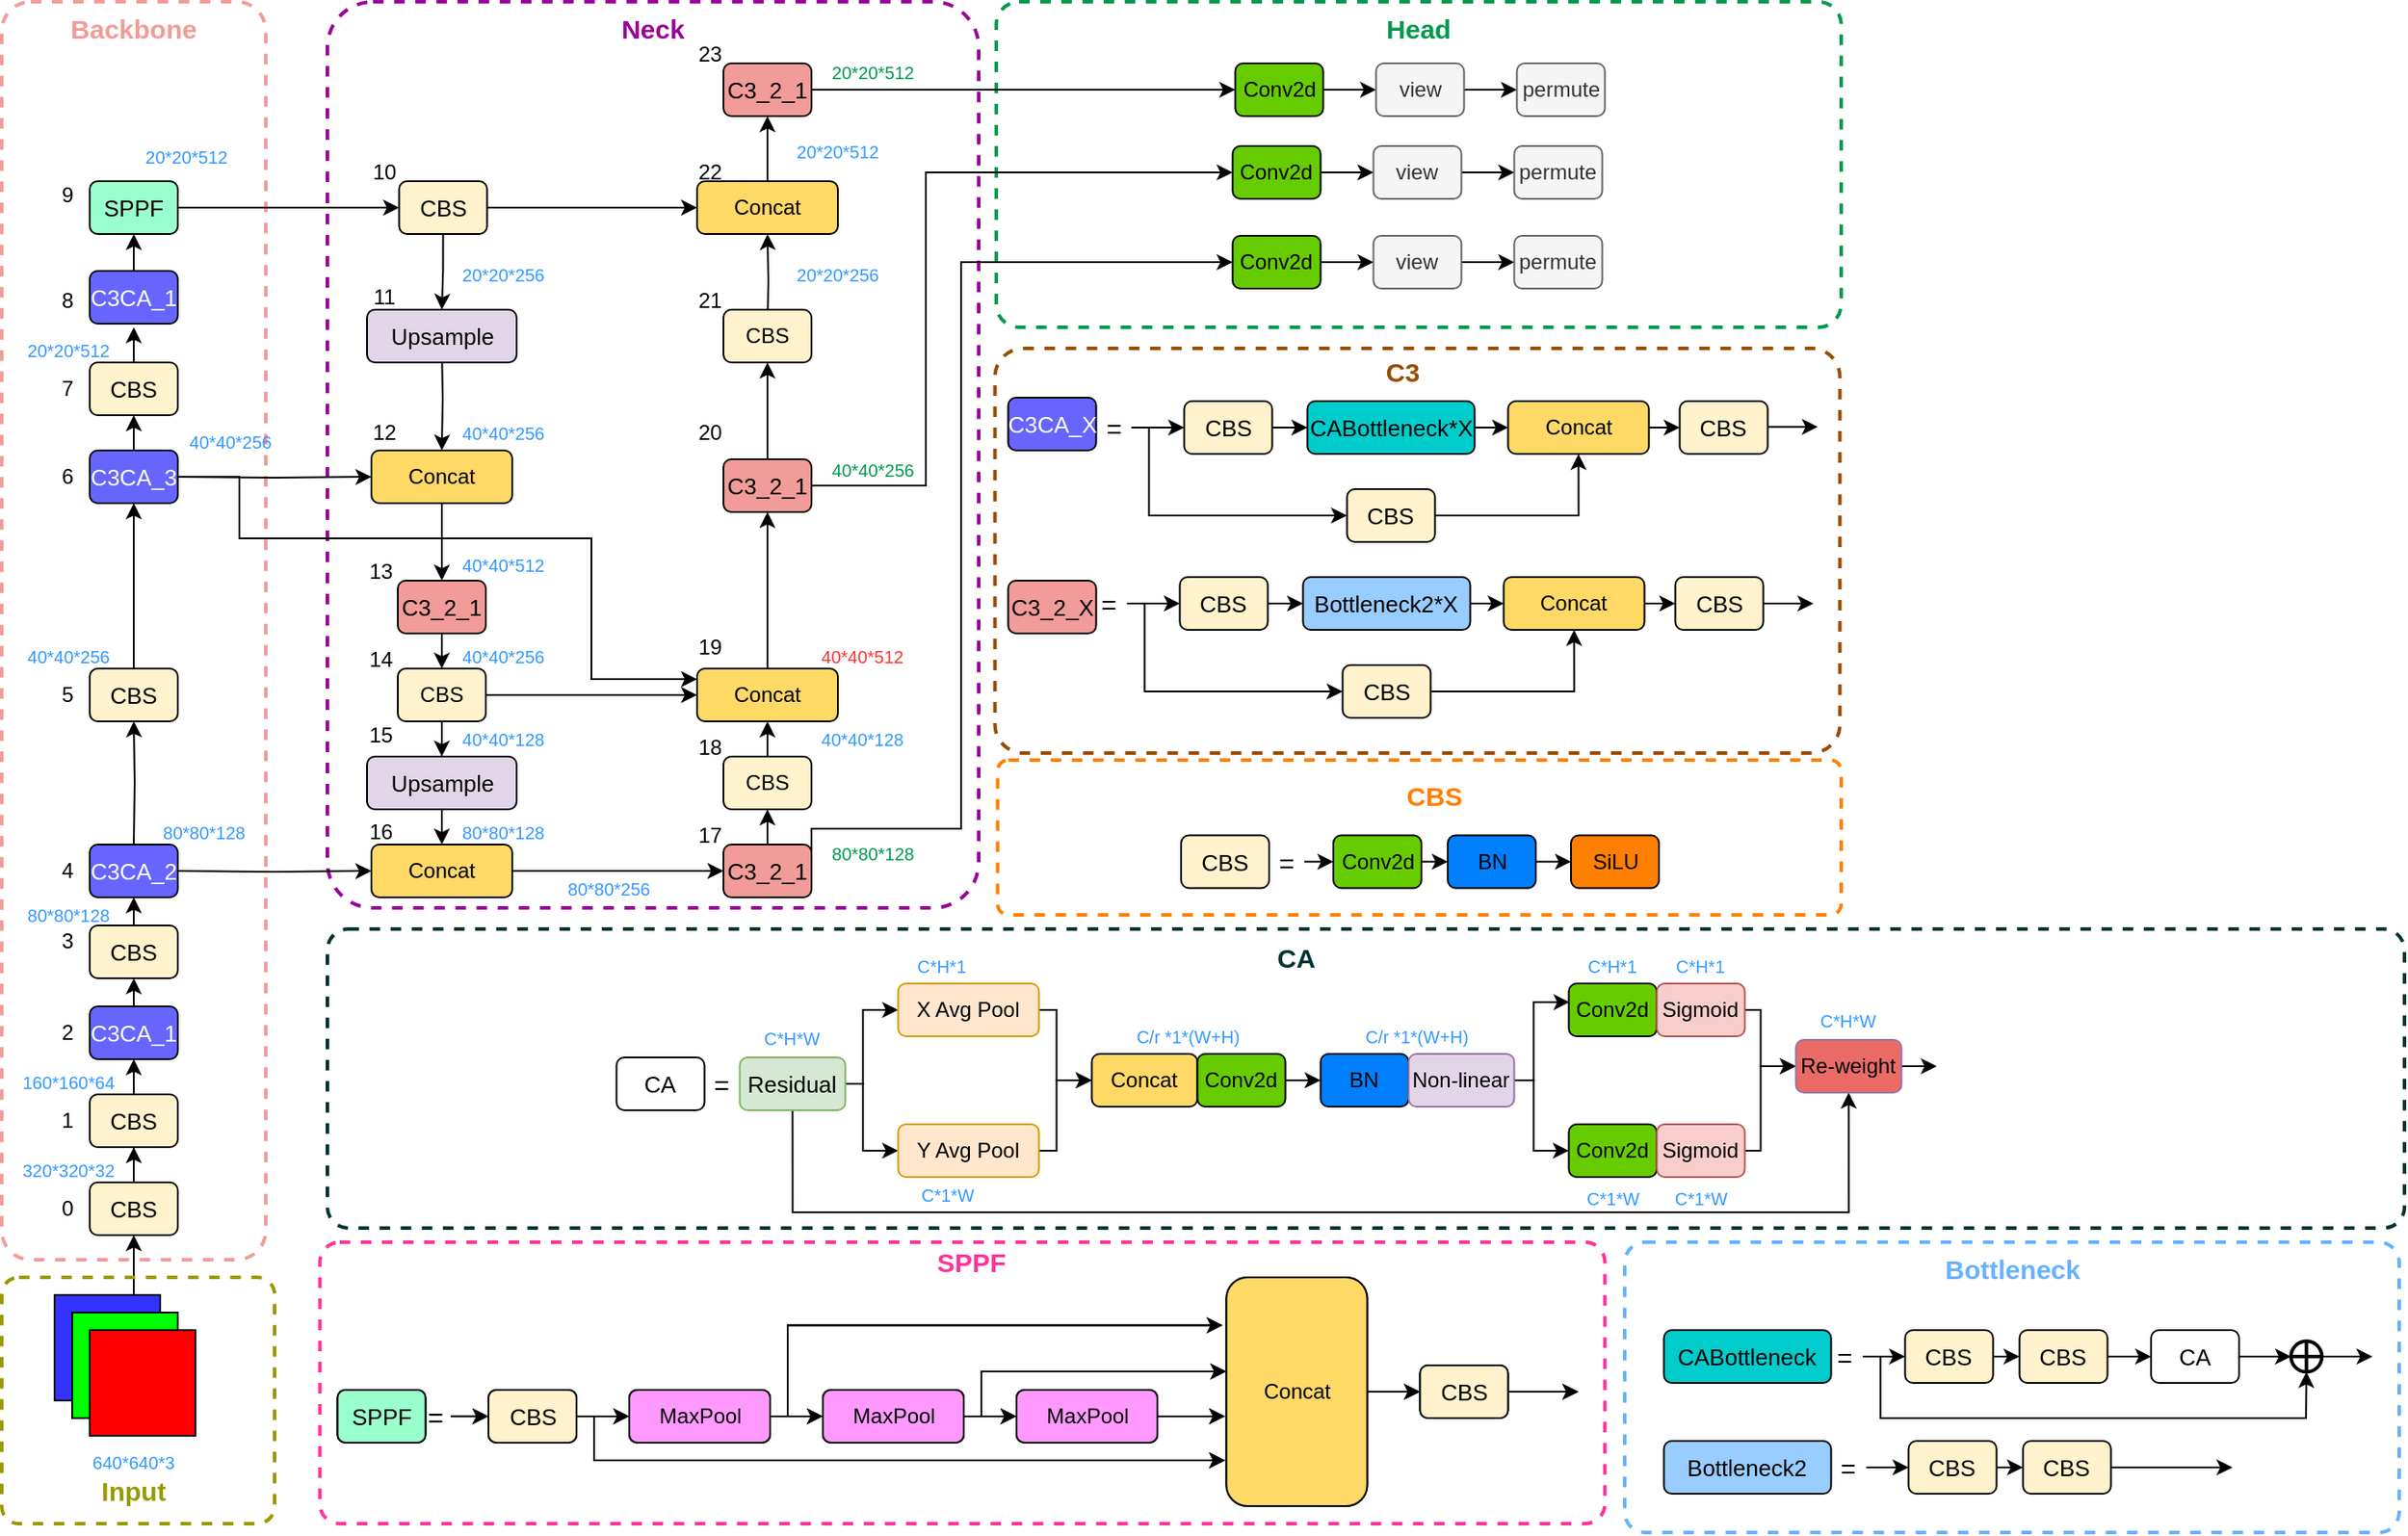 <mxfile version="20.2.3" type="github">
  <diagram id="Ht1M8jgEwFfnCIfOTk4-" name="Page-1">
    <mxGraphModel dx="3015" dy="1171" grid="1" gridSize="10" guides="1" tooltips="1" connect="1" arrows="1" fold="1" page="1" pageScale="1" pageWidth="827" pageHeight="1169" math="0" shadow="0">
      <root>
        <mxCell id="0" />
        <mxCell id="1" parent="0" />
        <mxCell id="HLplRHQwI1kbwizsAA59-74" value="" style="rounded=1;whiteSpace=wrap;html=1;shadow=0;dashed=1;fontSize=12;fontColor=#00994D;strokeColor=#003333;strokeWidth=2;fillColor=none;arcSize=7;" vertex="1" parent="1">
          <mxGeometry x="90" y="632" width="1180" height="170" as="geometry" />
        </mxCell>
        <mxCell id="IFNf2uhesNQWuGmL52Zz-257" value="" style="rounded=1;whiteSpace=wrap;html=1;shadow=0;dashed=1;fontSize=12;fontColor=#00994D;strokeColor=#66B2FF;strokeWidth=2;fillColor=none;arcSize=7;" parent="1" vertex="1">
          <mxGeometry x="827" y="810" width="440" height="165" as="geometry" />
        </mxCell>
        <mxCell id="IFNf2uhesNQWuGmL52Zz-282" value="" style="rounded=1;whiteSpace=wrap;html=1;shadow=0;dashed=1;fontSize=12;fontColor=#00994D;strokeColor=#FF3399;strokeWidth=2;fillColor=none;arcSize=7;" parent="1" vertex="1">
          <mxGeometry x="85.75" y="810" width="730" height="160" as="geometry" />
        </mxCell>
        <mxCell id="IFNf2uhesNQWuGmL52Zz-225" value="" style="rounded=1;whiteSpace=wrap;html=1;shadow=0;dashed=1;fontSize=12;fontColor=#00994D;strokeColor=#994C00;strokeWidth=2;fillColor=none;arcSize=7;" parent="1" vertex="1">
          <mxGeometry x="469.25" y="302" width="480" height="230" as="geometry" />
        </mxCell>
        <mxCell id="IFNf2uhesNQWuGmL52Zz-185" value="" style="rounded=1;whiteSpace=wrap;html=1;shadow=0;dashed=1;fontSize=12;fontColor=#00994D;strokeColor=#00994D;strokeWidth=2;fillColor=none;arcSize=7;" parent="1" vertex="1">
          <mxGeometry x="470" y="105" width="480" height="185" as="geometry" />
        </mxCell>
        <mxCell id="IFNf2uhesNQWuGmL52Zz-194" value="" style="rounded=1;whiteSpace=wrap;html=1;shadow=0;dashed=1;fontSize=12;fontColor=#00994D;strokeColor=#FF8000;strokeWidth=2;fillColor=none;arcSize=7;" parent="1" vertex="1">
          <mxGeometry x="470.75" y="536" width="479.25" height="88" as="geometry" />
        </mxCell>
        <mxCell id="IFNf2uhesNQWuGmL52Zz-183" value="" style="rounded=1;whiteSpace=wrap;html=1;shadow=0;dashed=1;fontSize=12;fontColor=#00994D;strokeColor=#990099;strokeWidth=2;fillColor=none;arcSize=7;" parent="1" vertex="1">
          <mxGeometry x="90" y="105" width="370" height="515" as="geometry" />
        </mxCell>
        <mxCell id="IFNf2uhesNQWuGmL52Zz-66" value="" style="rounded=1;whiteSpace=wrap;html=1;shadow=0;strokeColor=#F19C99;fillColor=none;dashed=1;strokeWidth=2;arcSize=11;" parent="1" vertex="1">
          <mxGeometry x="-95" y="105" width="150" height="715" as="geometry" />
        </mxCell>
        <mxCell id="IFNf2uhesNQWuGmL52Zz-21" value="" style="edgeStyle=orthogonalEdgeStyle;rounded=0;orthogonalLoop=1;jettySize=auto;html=1;fontSize=13;" parent="1" source="IFNf2uhesNQWuGmL52Zz-1" target="IFNf2uhesNQWuGmL52Zz-6" edge="1">
          <mxGeometry relative="1" as="geometry" />
        </mxCell>
        <mxCell id="IFNf2uhesNQWuGmL52Zz-1" value="CBS" style="rounded=1;whiteSpace=wrap;html=1;fillColor=#fff2cc;strokeColor=#000000;fontSize=13;" parent="1" vertex="1">
          <mxGeometry x="-45" y="776" width="50" height="30" as="geometry" />
        </mxCell>
        <mxCell id="IFNf2uhesNQWuGmL52Zz-2" value="" style="whiteSpace=wrap;html=1;aspect=fixed;fillColor=#3333FF;strokeColor=#000000;rounded=0;shadow=0;" parent="1" vertex="1">
          <mxGeometry x="-65" y="840" width="60" height="60" as="geometry" />
        </mxCell>
        <mxCell id="IFNf2uhesNQWuGmL52Zz-3" value="" style="whiteSpace=wrap;html=1;aspect=fixed;fillColor=#00FF00;strokeColor=#000000;rounded=0;" parent="1" vertex="1">
          <mxGeometry x="-55" y="850" width="60" height="60" as="geometry" />
        </mxCell>
        <mxCell id="IFNf2uhesNQWuGmL52Zz-4" value="" style="whiteSpace=wrap;html=1;aspect=fixed;fillColor=#FF0000;strokeColor=#000000;rounded=0;" parent="1" vertex="1">
          <mxGeometry x="-45" y="860" width="60" height="60" as="geometry" />
        </mxCell>
        <mxCell id="IFNf2uhesNQWuGmL52Zz-47" style="edgeStyle=orthogonalEdgeStyle;rounded=0;orthogonalLoop=1;jettySize=auto;html=1;exitX=0.5;exitY=0;exitDx=0;exitDy=0;entryX=0.5;entryY=1;entryDx=0;entryDy=0;fontSize=13;" parent="1" source="IFNf2uhesNQWuGmL52Zz-5" target="IFNf2uhesNQWuGmL52Zz-7" edge="1">
          <mxGeometry relative="1" as="geometry" />
        </mxCell>
        <mxCell id="IFNf2uhesNQWuGmL52Zz-5" value="&lt;font color=&quot;#ffffff&quot;&gt;C3CA_1&lt;/font&gt;" style="rounded=1;whiteSpace=wrap;html=1;fillColor=#6666FF;strokeColor=#000000;fontSize=13;" parent="1" vertex="1">
          <mxGeometry x="-45" y="676" width="50" height="30" as="geometry" />
        </mxCell>
        <mxCell id="IFNf2uhesNQWuGmL52Zz-46" style="edgeStyle=orthogonalEdgeStyle;rounded=0;orthogonalLoop=1;jettySize=auto;html=1;exitX=0.5;exitY=0;exitDx=0;exitDy=0;entryX=0.5;entryY=1;entryDx=0;entryDy=0;fontSize=13;" parent="1" source="IFNf2uhesNQWuGmL52Zz-6" target="IFNf2uhesNQWuGmL52Zz-5" edge="1">
          <mxGeometry relative="1" as="geometry" />
        </mxCell>
        <mxCell id="IFNf2uhesNQWuGmL52Zz-6" value="CBS" style="rounded=1;whiteSpace=wrap;html=1;fillColor=#fff2cc;strokeColor=#000000;fontSize=13;" parent="1" vertex="1">
          <mxGeometry x="-45" y="726" width="50" height="30" as="geometry" />
        </mxCell>
        <mxCell id="IFNf2uhesNQWuGmL52Zz-48" style="edgeStyle=orthogonalEdgeStyle;rounded=0;orthogonalLoop=1;jettySize=auto;html=1;exitX=0.5;exitY=0;exitDx=0;exitDy=0;entryX=0.5;entryY=1;entryDx=0;entryDy=0;fontSize=13;" parent="1" edge="1">
          <mxGeometry relative="1" as="geometry">
            <mxPoint x="-20" y="614" as="targetPoint" />
            <mxPoint x="-20" y="644" as="sourcePoint" />
          </mxGeometry>
        </mxCell>
        <mxCell id="IFNf2uhesNQWuGmL52Zz-7" value="CBS" style="rounded=1;whiteSpace=wrap;html=1;fillColor=#fff2cc;strokeColor=#000000;fontSize=13;" parent="1" vertex="1">
          <mxGeometry x="-45" y="630" width="50" height="30" as="geometry" />
        </mxCell>
        <mxCell id="IFNf2uhesNQWuGmL52Zz-80" style="edgeStyle=orthogonalEdgeStyle;rounded=0;orthogonalLoop=1;jettySize=auto;html=1;exitX=1;exitY=0.5;exitDx=0;exitDy=0;fontSize=13;fontColor=#3399FF;" parent="1" source="IFNf2uhesNQWuGmL52Zz-8" target="IFNf2uhesNQWuGmL52Zz-79" edge="1">
          <mxGeometry relative="1" as="geometry" />
        </mxCell>
        <mxCell id="IFNf2uhesNQWuGmL52Zz-8" value="SPPF" style="rounded=1;whiteSpace=wrap;html=1;fillColor=#99FFCC;strokeColor=#000000;fontSize=13;" parent="1" vertex="1">
          <mxGeometry x="-45" y="207" width="50" height="30" as="geometry" />
        </mxCell>
        <mxCell id="IFNf2uhesNQWuGmL52Zz-142" style="edgeStyle=orthogonalEdgeStyle;rounded=0;orthogonalLoop=1;jettySize=auto;html=1;exitX=1;exitY=0.5;exitDx=0;exitDy=0;fontSize=12;fontColor=#00994D;entryX=0;entryY=0.5;entryDx=0;entryDy=0;" parent="1" source="IFNf2uhesNQWuGmL52Zz-9" target="IFNf2uhesNQWuGmL52Zz-33" edge="1">
          <mxGeometry relative="1" as="geometry">
            <mxPoint x="685.75" y="144.957" as="targetPoint" />
          </mxGeometry>
        </mxCell>
        <mxCell id="IFNf2uhesNQWuGmL52Zz-9" value="Conv2d" style="rounded=1;whiteSpace=wrap;html=1;fillColor=#66CC00;strokeColor=#000000;" parent="1" vertex="1">
          <mxGeometry x="605.75" y="140" width="50" height="30" as="geometry" />
        </mxCell>
        <mxCell id="IFNf2uhesNQWuGmL52Zz-120" style="edgeStyle=orthogonalEdgeStyle;rounded=0;orthogonalLoop=1;jettySize=auto;html=1;exitX=0.5;exitY=0;exitDx=0;exitDy=0;entryX=0.5;entryY=1;entryDx=0;entryDy=0;fontSize=12;fontColor=#3399FF;" parent="1" source="IFNf2uhesNQWuGmL52Zz-10" target="IFNf2uhesNQWuGmL52Zz-109" edge="1">
          <mxGeometry relative="1" as="geometry" />
        </mxCell>
        <mxCell id="IFNf2uhesNQWuGmL52Zz-10" value="CBS" style="rounded=1;whiteSpace=wrap;html=1;fillColor=#fff2cc;strokeColor=#000000;" parent="1" vertex="1">
          <mxGeometry x="315" y="534" width="50" height="30" as="geometry" />
        </mxCell>
        <mxCell id="IFNf2uhesNQWuGmL52Zz-123" style="edgeStyle=orthogonalEdgeStyle;rounded=0;orthogonalLoop=1;jettySize=auto;html=1;exitX=0.5;exitY=0;exitDx=0;exitDy=0;entryX=0.5;entryY=1;entryDx=0;entryDy=0;fontSize=12;fontColor=#3399FF;" parent="1" target="IFNf2uhesNQWuGmL52Zz-107" edge="1">
          <mxGeometry relative="1" as="geometry">
            <mxPoint x="340" y="290" as="sourcePoint" />
          </mxGeometry>
        </mxCell>
        <mxCell id="IFNf2uhesNQWuGmL52Zz-11" value="CBS" style="rounded=1;whiteSpace=wrap;html=1;fillColor=#fff2cc;strokeColor=#000000;" parent="1" vertex="1">
          <mxGeometry x="315" y="280" width="50" height="30" as="geometry" />
        </mxCell>
        <mxCell id="IFNf2uhesNQWuGmL52Zz-96" style="edgeStyle=orthogonalEdgeStyle;rounded=0;orthogonalLoop=1;jettySize=auto;html=1;exitX=0.5;exitY=1;exitDx=0;exitDy=0;entryX=0.5;entryY=0;entryDx=0;entryDy=0;fontSize=13;fontColor=#3399FF;" parent="1" source="IFNf2uhesNQWuGmL52Zz-12" target="IFNf2uhesNQWuGmL52Zz-83" edge="1">
          <mxGeometry relative="1" as="geometry" />
        </mxCell>
        <mxCell id="HLplRHQwI1kbwizsAA59-13" style="edgeStyle=orthogonalEdgeStyle;rounded=0;orthogonalLoop=1;jettySize=auto;html=1;exitX=1;exitY=0.5;exitDx=0;exitDy=0;entryX=0;entryY=0.5;entryDx=0;entryDy=0;fontSize=15;fontColor=#FFFFFF;" edge="1" parent="1" source="IFNf2uhesNQWuGmL52Zz-12" target="IFNf2uhesNQWuGmL52Zz-109">
          <mxGeometry relative="1" as="geometry">
            <Array as="points" />
          </mxGeometry>
        </mxCell>
        <mxCell id="IFNf2uhesNQWuGmL52Zz-12" value="CBS" style="rounded=1;whiteSpace=wrap;html=1;fillColor=#fff2cc;strokeColor=#000000;" parent="1" vertex="1">
          <mxGeometry x="130" y="484" width="50" height="30" as="geometry" />
        </mxCell>
        <mxCell id="IFNf2uhesNQWuGmL52Zz-91" style="edgeStyle=orthogonalEdgeStyle;rounded=0;orthogonalLoop=1;jettySize=auto;html=1;exitX=0.5;exitY=1;exitDx=0;exitDy=0;entryX=0.5;entryY=0;entryDx=0;entryDy=0;fontSize=13;fontColor=#3399FF;" parent="1" source="IFNf2uhesNQWuGmL52Zz-13" target="IFNf2uhesNQWuGmL52Zz-82" edge="1">
          <mxGeometry relative="1" as="geometry">
            <mxPoint x="155" y="414" as="sourcePoint" />
          </mxGeometry>
        </mxCell>
        <mxCell id="IFNf2uhesNQWuGmL52Zz-13" value="Concat" style="rounded=1;whiteSpace=wrap;html=1;fillColor=#FFD966;strokeColor=#000000;" parent="1" vertex="1">
          <mxGeometry x="115" y="360" width="80" height="30" as="geometry" />
        </mxCell>
        <mxCell id="IFNf2uhesNQWuGmL52Zz-52" style="edgeStyle=orthogonalEdgeStyle;rounded=0;orthogonalLoop=1;jettySize=auto;html=1;exitX=0.5;exitY=0;exitDx=0;exitDy=0;entryX=0.5;entryY=1;entryDx=0;entryDy=0;fontSize=13;" parent="1" source="IFNf2uhesNQWuGmL52Zz-14" edge="1">
          <mxGeometry relative="1" as="geometry">
            <mxPoint x="-20.0" y="290" as="targetPoint" />
          </mxGeometry>
        </mxCell>
        <mxCell id="IFNf2uhesNQWuGmL52Zz-14" value="CBS" style="rounded=1;whiteSpace=wrap;html=1;fillColor=#fff2cc;strokeColor=#000000;fontSize=13;" parent="1" vertex="1">
          <mxGeometry x="-45" y="310" width="50" height="30" as="geometry" />
        </mxCell>
        <mxCell id="IFNf2uhesNQWuGmL52Zz-50" style="edgeStyle=orthogonalEdgeStyle;rounded=0;orthogonalLoop=1;jettySize=auto;html=1;exitX=0.5;exitY=0;exitDx=0;exitDy=0;entryX=0.5;entryY=1;entryDx=0;entryDy=0;fontSize=13;" parent="1" source="IFNf2uhesNQWuGmL52Zz-15" edge="1" target="IFNf2uhesNQWuGmL52Zz-288">
          <mxGeometry relative="1" as="geometry">
            <mxPoint x="-20.0" y="414" as="targetPoint" />
          </mxGeometry>
        </mxCell>
        <mxCell id="IFNf2uhesNQWuGmL52Zz-15" value="CBS" style="rounded=1;whiteSpace=wrap;html=1;fillColor=#fff2cc;strokeColor=#000000;fontSize=13;" parent="1" vertex="1">
          <mxGeometry x="-45" y="484" width="50" height="30" as="geometry" />
        </mxCell>
        <mxCell id="IFNf2uhesNQWuGmL52Zz-49" style="edgeStyle=orthogonalEdgeStyle;rounded=0;orthogonalLoop=1;jettySize=auto;html=1;exitX=0.5;exitY=0;exitDx=0;exitDy=0;entryX=0.5;entryY=1;entryDx=0;entryDy=0;fontSize=13;" parent="1" target="IFNf2uhesNQWuGmL52Zz-15" edge="1">
          <mxGeometry relative="1" as="geometry">
            <mxPoint x="-20" y="584" as="sourcePoint" />
          </mxGeometry>
        </mxCell>
        <mxCell id="IFNf2uhesNQWuGmL52Zz-86" style="edgeStyle=orthogonalEdgeStyle;rounded=0;orthogonalLoop=1;jettySize=auto;html=1;exitX=1;exitY=0.5;exitDx=0;exitDy=0;entryX=0;entryY=0.5;entryDx=0;entryDy=0;fontSize=13;fontColor=#3399FF;" parent="1" target="IFNf2uhesNQWuGmL52Zz-84" edge="1">
          <mxGeometry relative="1" as="geometry">
            <mxPoint x="5" y="599" as="sourcePoint" />
          </mxGeometry>
        </mxCell>
        <mxCell id="IFNf2uhesNQWuGmL52Zz-51" style="edgeStyle=orthogonalEdgeStyle;rounded=0;orthogonalLoop=1;jettySize=auto;html=1;exitX=0.5;exitY=0;exitDx=0;exitDy=0;entryX=0.5;entryY=1;entryDx=0;entryDy=0;fontSize=13;" parent="1" target="IFNf2uhesNQWuGmL52Zz-14" edge="1">
          <mxGeometry relative="1" as="geometry">
            <mxPoint x="-20.0" y="360" as="sourcePoint" />
          </mxGeometry>
        </mxCell>
        <mxCell id="IFNf2uhesNQWuGmL52Zz-85" style="edgeStyle=orthogonalEdgeStyle;rounded=0;orthogonalLoop=1;jettySize=auto;html=1;exitX=1;exitY=0.5;exitDx=0;exitDy=0;entryX=0;entryY=0.5;entryDx=0;entryDy=0;fontSize=13;fontColor=#3399FF;" parent="1" target="IFNf2uhesNQWuGmL52Zz-13" edge="1">
          <mxGeometry relative="1" as="geometry">
            <mxPoint x="5.0" y="375" as="sourcePoint" />
          </mxGeometry>
        </mxCell>
        <mxCell id="IFNf2uhesNQWuGmL52Zz-63" style="edgeStyle=orthogonalEdgeStyle;rounded=0;orthogonalLoop=1;jettySize=auto;html=1;exitX=0.5;exitY=0;exitDx=0;exitDy=0;entryX=0.5;entryY=1;entryDx=0;entryDy=0;fontSize=13;" parent="1" target="IFNf2uhesNQWuGmL52Zz-8" edge="1">
          <mxGeometry relative="1" as="geometry">
            <mxPoint x="-20.0" y="260" as="sourcePoint" />
          </mxGeometry>
        </mxCell>
        <mxCell id="IFNf2uhesNQWuGmL52Zz-150" style="edgeStyle=orthogonalEdgeStyle;rounded=0;orthogonalLoop=1;jettySize=auto;html=1;exitX=1;exitY=0.5;exitDx=0;exitDy=0;entryX=0;entryY=0.5;entryDx=0;entryDy=0;fontSize=12;fontColor=#00994D;" parent="1" source="IFNf2uhesNQWuGmL52Zz-33" target="IFNf2uhesNQWuGmL52Zz-147" edge="1">
          <mxGeometry relative="1" as="geometry" />
        </mxCell>
        <mxCell id="IFNf2uhesNQWuGmL52Zz-33" value="view" style="rounded=1;whiteSpace=wrap;html=1;fillColor=#f5f5f5;strokeColor=#666666;fontColor=#333333;" parent="1" vertex="1">
          <mxGeometry x="685.75" y="140" width="50" height="30" as="geometry" />
        </mxCell>
        <mxCell id="IFNf2uhesNQWuGmL52Zz-36" value="" style="whiteSpace=wrap;html=1;aspect=fixed;fillColor=#3333FF;strokeColor=#000000;rounded=0;shadow=0;" parent="1" vertex="1">
          <mxGeometry x="-65" y="840" width="60" height="60" as="geometry" />
        </mxCell>
        <mxCell id="IFNf2uhesNQWuGmL52Zz-37" value="" style="whiteSpace=wrap;html=1;aspect=fixed;fillColor=#00FF00;strokeColor=#000000;rounded=0;" parent="1" vertex="1">
          <mxGeometry x="-55" y="850" width="60" height="60" as="geometry" />
        </mxCell>
        <mxCell id="IFNf2uhesNQWuGmL52Zz-38" value="" style="whiteSpace=wrap;html=1;aspect=fixed;fillColor=#FF0000;strokeColor=#000000;rounded=0;" parent="1" vertex="1">
          <mxGeometry x="-45" y="860" width="60" height="60" as="geometry" />
        </mxCell>
        <mxCell id="IFNf2uhesNQWuGmL52Zz-43" value="" style="endArrow=classic;html=1;rounded=0;exitX=0.75;exitY=0;exitDx=0;exitDy=0;entryX=0.5;entryY=1;entryDx=0;entryDy=0;fontSize=13;" parent="1" source="IFNf2uhesNQWuGmL52Zz-36" target="IFNf2uhesNQWuGmL52Zz-1" edge="1">
          <mxGeometry width="50" height="50" relative="1" as="geometry">
            <mxPoint x="620" y="380" as="sourcePoint" />
            <mxPoint x="670" y="330" as="targetPoint" />
          </mxGeometry>
        </mxCell>
        <mxCell id="IFNf2uhesNQWuGmL52Zz-53" value="0" style="text;html=1;strokeColor=none;fillColor=none;align=center;verticalAlign=middle;whiteSpace=wrap;rounded=0;shadow=0;fontSize=12;" parent="1" vertex="1">
          <mxGeometry x="-65" y="776" width="15" height="30" as="geometry" />
        </mxCell>
        <mxCell id="IFNf2uhesNQWuGmL52Zz-54" value="5" style="text;html=1;strokeColor=none;fillColor=none;align=center;verticalAlign=middle;whiteSpace=wrap;rounded=0;shadow=0;fontSize=12;" parent="1" vertex="1">
          <mxGeometry x="-65" y="484" width="15" height="30" as="geometry" />
        </mxCell>
        <mxCell id="IFNf2uhesNQWuGmL52Zz-55" value="4" style="text;html=1;strokeColor=none;fillColor=none;align=center;verticalAlign=middle;whiteSpace=wrap;rounded=0;shadow=0;fontSize=12;" parent="1" vertex="1">
          <mxGeometry x="-65" y="584" width="15" height="30" as="geometry" />
        </mxCell>
        <mxCell id="IFNf2uhesNQWuGmL52Zz-56" value="3" style="text;html=1;strokeColor=none;fillColor=none;align=center;verticalAlign=middle;whiteSpace=wrap;rounded=0;shadow=0;fontSize=12;" parent="1" vertex="1">
          <mxGeometry x="-65" y="624" width="15" height="30" as="geometry" />
        </mxCell>
        <mxCell id="IFNf2uhesNQWuGmL52Zz-57" value="2" style="text;html=1;strokeColor=none;fillColor=none;align=center;verticalAlign=middle;whiteSpace=wrap;rounded=0;shadow=0;fontSize=12;" parent="1" vertex="1">
          <mxGeometry x="-65" y="676" width="15" height="30" as="geometry" />
        </mxCell>
        <mxCell id="IFNf2uhesNQWuGmL52Zz-58" value="1" style="text;html=1;strokeColor=none;fillColor=none;align=center;verticalAlign=middle;whiteSpace=wrap;rounded=0;shadow=0;fontSize=12;" parent="1" vertex="1">
          <mxGeometry x="-65" y="726" width="15" height="30" as="geometry" />
        </mxCell>
        <mxCell id="IFNf2uhesNQWuGmL52Zz-59" value="9" style="text;html=1;strokeColor=none;fillColor=none;align=center;verticalAlign=middle;whiteSpace=wrap;rounded=0;shadow=0;fontSize=12;" parent="1" vertex="1">
          <mxGeometry x="-65" y="200" width="15" height="30" as="geometry" />
        </mxCell>
        <mxCell id="IFNf2uhesNQWuGmL52Zz-60" value="8" style="text;html=1;strokeColor=none;fillColor=none;align=center;verticalAlign=middle;whiteSpace=wrap;rounded=0;shadow=0;fontSize=12;" parent="1" vertex="1">
          <mxGeometry x="-65" y="260" width="15" height="30" as="geometry" />
        </mxCell>
        <mxCell id="IFNf2uhesNQWuGmL52Zz-61" value="7" style="text;html=1;strokeColor=none;fillColor=none;align=center;verticalAlign=middle;whiteSpace=wrap;rounded=0;shadow=0;fontSize=12;" parent="1" vertex="1">
          <mxGeometry x="-65" y="310" width="15" height="30" as="geometry" />
        </mxCell>
        <mxCell id="IFNf2uhesNQWuGmL52Zz-62" value="6" style="text;html=1;strokeColor=none;fillColor=none;align=center;verticalAlign=middle;whiteSpace=wrap;rounded=0;shadow=0;fontSize=12;" parent="1" vertex="1">
          <mxGeometry x="-65" y="360" width="15" height="30" as="geometry" />
        </mxCell>
        <mxCell id="IFNf2uhesNQWuGmL52Zz-67" value="&lt;font size=&quot;1&quot; color=&quot;#f19c99&quot;&gt;&lt;b style=&quot;font-size: 15px;&quot;&gt;Backbone&lt;/b&gt;&lt;/font&gt;" style="text;html=1;strokeColor=none;fillColor=none;align=center;verticalAlign=middle;whiteSpace=wrap;rounded=0;shadow=0;dashed=1;" parent="1" vertex="1">
          <mxGeometry x="-60" y="105" width="80" height="30" as="geometry" />
        </mxCell>
        <mxCell id="IFNf2uhesNQWuGmL52Zz-68" value="&lt;font color=&quot;#3399ff&quot; style=&quot;font-size: 10px;&quot;&gt;20*20*256&lt;/font&gt;" style="text;html=1;strokeColor=none;fillColor=none;align=center;verticalAlign=middle;whiteSpace=wrap;rounded=0;shadow=0;dashed=1;fontColor=#F19C99;" parent="1" vertex="1">
          <mxGeometry x="160" y="245" width="60" height="30" as="geometry" />
        </mxCell>
        <mxCell id="IFNf2uhesNQWuGmL52Zz-69" value="&lt;font color=&quot;#3399ff&quot; style=&quot;font-size: 10px;&quot;&gt;40*40*128&lt;/font&gt;" style="text;html=1;strokeColor=none;fillColor=none;align=center;verticalAlign=middle;whiteSpace=wrap;rounded=0;shadow=0;dashed=1;fontColor=#F19C99;" parent="1" vertex="1">
          <mxGeometry x="160" y="509" width="60" height="30" as="geometry" />
        </mxCell>
        <mxCell id="IFNf2uhesNQWuGmL52Zz-70" value="&lt;font color=&quot;#3399ff&quot; style=&quot;font-size: 10px;&quot;&gt;40*40*256&lt;/font&gt;" style="text;html=1;strokeColor=none;fillColor=none;align=center;verticalAlign=middle;whiteSpace=wrap;rounded=0;shadow=0;dashed=1;fontColor=#F19C99;" parent="1" vertex="1">
          <mxGeometry x="160" y="467" width="60" height="20" as="geometry" />
        </mxCell>
        <mxCell id="IFNf2uhesNQWuGmL52Zz-71" value="&lt;font color=&quot;#3399ff&quot; style=&quot;font-size: 10px;&quot;&gt;640*640*3&lt;/font&gt;" style="text;html=1;strokeColor=none;fillColor=none;align=center;verticalAlign=middle;whiteSpace=wrap;rounded=0;shadow=0;dashed=1;fontColor=#F19C99;" parent="1" vertex="1">
          <mxGeometry x="-50" y="920" width="60" height="30" as="geometry" />
        </mxCell>
        <mxCell id="IFNf2uhesNQWuGmL52Zz-72" value="&lt;font color=&quot;#3399ff&quot; style=&quot;font-size: 10px;&quot;&gt;40*40*256&lt;/font&gt;" style="text;html=1;strokeColor=none;fillColor=none;align=center;verticalAlign=middle;whiteSpace=wrap;rounded=0;shadow=0;dashed=1;fontColor=#F19C99;" parent="1" vertex="1">
          <mxGeometry x="-87.5" y="462" width="60" height="30" as="geometry" />
        </mxCell>
        <mxCell id="IFNf2uhesNQWuGmL52Zz-73" value="&lt;font color=&quot;#3399ff&quot; style=&quot;font-size: 10px;&quot;&gt;20*20*512&lt;/font&gt;" style="text;html=1;strokeColor=none;fillColor=none;align=center;verticalAlign=middle;whiteSpace=wrap;rounded=0;shadow=0;dashed=1;fontColor=#F19C99;" parent="1" vertex="1">
          <mxGeometry x="-87.5" y="288" width="60" height="30" as="geometry" />
        </mxCell>
        <mxCell id="IFNf2uhesNQWuGmL52Zz-74" value="&lt;font color=&quot;#3399ff&quot; style=&quot;font-size: 10px;&quot;&gt;40*40*512&lt;/font&gt;" style="text;html=1;strokeColor=none;fillColor=none;align=center;verticalAlign=middle;whiteSpace=wrap;rounded=0;shadow=0;dashed=1;fontColor=#F19C99;" parent="1" vertex="1">
          <mxGeometry x="160" y="410" width="60" height="30" as="geometry" />
        </mxCell>
        <mxCell id="IFNf2uhesNQWuGmL52Zz-75" value="&lt;font color=&quot;#3399ff&quot; style=&quot;font-size: 10px;&quot;&gt;20*20*512&lt;/font&gt;" style="text;html=1;strokeColor=none;fillColor=none;align=center;verticalAlign=middle;whiteSpace=wrap;rounded=0;shadow=0;dashed=1;fontColor=#F19C99;" parent="1" vertex="1">
          <mxGeometry x="-20" y="178" width="60" height="30" as="geometry" />
        </mxCell>
        <mxCell id="IFNf2uhesNQWuGmL52Zz-76" value="&lt;font color=&quot;#3399ff&quot; style=&quot;font-size: 10px;&quot;&gt;320*320*32&lt;/font&gt;" style="text;html=1;strokeColor=none;fillColor=none;align=center;verticalAlign=middle;whiteSpace=wrap;rounded=0;shadow=0;dashed=1;fontColor=#F19C99;" parent="1" vertex="1">
          <mxGeometry x="-87.5" y="754" width="60" height="30" as="geometry" />
        </mxCell>
        <mxCell id="IFNf2uhesNQWuGmL52Zz-77" value="&lt;font color=&quot;#3399ff&quot; style=&quot;font-size: 10px;&quot;&gt;160*160*64&lt;/font&gt;" style="text;html=1;strokeColor=none;fillColor=none;align=center;verticalAlign=middle;whiteSpace=wrap;rounded=0;shadow=0;dashed=1;fontColor=#F19C99;" parent="1" vertex="1">
          <mxGeometry x="-87.5" y="704" width="60" height="30" as="geometry" />
        </mxCell>
        <mxCell id="IFNf2uhesNQWuGmL52Zz-78" value="&lt;font color=&quot;#3399ff&quot; style=&quot;font-size: 10px;&quot;&gt;80*80*128&lt;/font&gt;" style="text;html=1;strokeColor=none;fillColor=none;align=center;verticalAlign=middle;whiteSpace=wrap;rounded=0;shadow=0;dashed=1;fontColor=#F19C99;" parent="1" vertex="1">
          <mxGeometry x="-87.5" y="608.75" width="60" height="30" as="geometry" />
        </mxCell>
        <mxCell id="IFNf2uhesNQWuGmL52Zz-89" style="edgeStyle=orthogonalEdgeStyle;rounded=0;orthogonalLoop=1;jettySize=auto;html=1;exitX=0.5;exitY=1;exitDx=0;exitDy=0;entryX=0.5;entryY=0;entryDx=0;entryDy=0;fontSize=13;fontColor=#3399FF;" parent="1" source="IFNf2uhesNQWuGmL52Zz-79" edge="1" target="IFNf2uhesNQWuGmL52Zz-95">
          <mxGeometry relative="1" as="geometry">
            <mxPoint x="155" y="290" as="targetPoint" />
          </mxGeometry>
        </mxCell>
        <mxCell id="IFNf2uhesNQWuGmL52Zz-132" style="edgeStyle=orthogonalEdgeStyle;rounded=0;orthogonalLoop=1;jettySize=auto;html=1;exitX=1;exitY=0.5;exitDx=0;exitDy=0;entryX=0;entryY=0.5;entryDx=0;entryDy=0;fontSize=12;fontColor=#00994D;" parent="1" source="IFNf2uhesNQWuGmL52Zz-79" target="IFNf2uhesNQWuGmL52Zz-107" edge="1">
          <mxGeometry relative="1" as="geometry" />
        </mxCell>
        <mxCell id="IFNf2uhesNQWuGmL52Zz-79" value="CBS" style="rounded=1;whiteSpace=wrap;html=1;fillColor=#fff2cc;strokeColor=#000000;fontSize=13;" parent="1" vertex="1">
          <mxGeometry x="130.74" y="207" width="50" height="30" as="geometry" />
        </mxCell>
        <mxCell id="IFNf2uhesNQWuGmL52Zz-90" style="edgeStyle=orthogonalEdgeStyle;rounded=0;orthogonalLoop=1;jettySize=auto;html=1;exitX=0.5;exitY=1;exitDx=0;exitDy=0;entryX=0.5;entryY=0;entryDx=0;entryDy=0;fontSize=13;fontColor=#3399FF;" parent="1" target="IFNf2uhesNQWuGmL52Zz-13" edge="1">
          <mxGeometry relative="1" as="geometry">
            <mxPoint x="155" y="300.0" as="sourcePoint" />
          </mxGeometry>
        </mxCell>
        <mxCell id="IFNf2uhesNQWuGmL52Zz-92" style="edgeStyle=orthogonalEdgeStyle;rounded=0;orthogonalLoop=1;jettySize=auto;html=1;exitX=0.5;exitY=1;exitDx=0;exitDy=0;entryX=0.5;entryY=0;entryDx=0;entryDy=0;fontSize=13;fontColor=#3399FF;" parent="1" source="IFNf2uhesNQWuGmL52Zz-82" target="IFNf2uhesNQWuGmL52Zz-12" edge="1">
          <mxGeometry relative="1" as="geometry" />
        </mxCell>
        <mxCell id="IFNf2uhesNQWuGmL52Zz-82" value="C3_2_1" style="rounded=1;whiteSpace=wrap;html=1;fillColor=#F19C99;strokeColor=#000000;fontSize=13;" parent="1" vertex="1">
          <mxGeometry x="130" y="434" width="50" height="30" as="geometry" />
        </mxCell>
        <mxCell id="IFNf2uhesNQWuGmL52Zz-94" style="edgeStyle=orthogonalEdgeStyle;rounded=0;orthogonalLoop=1;jettySize=auto;html=1;exitX=0.5;exitY=1;exitDx=0;exitDy=0;entryX=0.5;entryY=0;entryDx=0;entryDy=0;fontSize=13;fontColor=#3399FF;" parent="1" source="IFNf2uhesNQWuGmL52Zz-83" target="IFNf2uhesNQWuGmL52Zz-84" edge="1">
          <mxGeometry relative="1" as="geometry" />
        </mxCell>
        <mxCell id="IFNf2uhesNQWuGmL52Zz-83" value="Upsample" style="rounded=1;whiteSpace=wrap;html=1;fillColor=#e1d5e7;strokeColor=#000000;fontSize=13;" parent="1" vertex="1">
          <mxGeometry x="112.5" y="534" width="85" height="30" as="geometry" />
        </mxCell>
        <mxCell id="IFNf2uhesNQWuGmL52Zz-118" style="edgeStyle=orthogonalEdgeStyle;rounded=0;orthogonalLoop=1;jettySize=auto;html=1;exitX=1;exitY=0.5;exitDx=0;exitDy=0;entryX=0;entryY=0.5;entryDx=0;entryDy=0;fontSize=12;fontColor=#3399FF;" parent="1" source="IFNf2uhesNQWuGmL52Zz-84" target="IFNf2uhesNQWuGmL52Zz-110" edge="1">
          <mxGeometry relative="1" as="geometry" />
        </mxCell>
        <mxCell id="IFNf2uhesNQWuGmL52Zz-84" value="Concat" style="rounded=1;whiteSpace=wrap;html=1;fillColor=#FFD966;strokeColor=#000000;" parent="1" vertex="1">
          <mxGeometry x="115" y="584" width="80" height="30" as="geometry" />
        </mxCell>
        <mxCell id="IFNf2uhesNQWuGmL52Zz-95" value="Upsample" style="rounded=1;whiteSpace=wrap;html=1;fillColor=#e1d5e7;strokeColor=#000000;fontSize=13;" parent="1" vertex="1">
          <mxGeometry x="112.5" y="280" width="85" height="30" as="geometry" />
        </mxCell>
        <mxCell id="IFNf2uhesNQWuGmL52Zz-97" value="10" style="text;html=1;strokeColor=none;fillColor=none;align=center;verticalAlign=middle;whiteSpace=wrap;rounded=0;shadow=0;fontSize=12;" parent="1" vertex="1">
          <mxGeometry x="115" y="187" width="15" height="30" as="geometry" />
        </mxCell>
        <mxCell id="IFNf2uhesNQWuGmL52Zz-99" value="12" style="text;html=1;strokeColor=none;fillColor=none;align=center;verticalAlign=middle;whiteSpace=wrap;rounded=0;shadow=0;fontSize=12;" parent="1" vertex="1">
          <mxGeometry x="115" y="335" width="15" height="30" as="geometry" />
        </mxCell>
        <mxCell id="IFNf2uhesNQWuGmL52Zz-100" value="15" style="text;html=1;strokeColor=none;fillColor=none;align=center;verticalAlign=middle;whiteSpace=wrap;rounded=0;shadow=0;fontSize=12;" parent="1" vertex="1">
          <mxGeometry x="112.5" y="507" width="15" height="30" as="geometry" />
        </mxCell>
        <mxCell id="IFNf2uhesNQWuGmL52Zz-101" value="14" style="text;html=1;strokeColor=none;fillColor=none;align=center;verticalAlign=middle;whiteSpace=wrap;rounded=0;shadow=0;fontSize=12;" parent="1" vertex="1">
          <mxGeometry x="112.5" y="464" width="15" height="30" as="geometry" />
        </mxCell>
        <mxCell id="IFNf2uhesNQWuGmL52Zz-102" value="13" style="text;html=1;strokeColor=none;fillColor=none;align=center;verticalAlign=middle;whiteSpace=wrap;rounded=0;shadow=0;fontSize=12;" parent="1" vertex="1">
          <mxGeometry x="112.5" y="414" width="15" height="30" as="geometry" />
        </mxCell>
        <mxCell id="IFNf2uhesNQWuGmL52Zz-103" value="11" style="text;html=1;strokeColor=none;fillColor=none;align=center;verticalAlign=middle;whiteSpace=wrap;rounded=0;shadow=0;fontSize=12;" parent="1" vertex="1">
          <mxGeometry x="115" y="258" width="15" height="30" as="geometry" />
        </mxCell>
        <mxCell id="IFNf2uhesNQWuGmL52Zz-104" value="16" style="text;html=1;strokeColor=none;fillColor=none;align=center;verticalAlign=middle;whiteSpace=wrap;rounded=0;shadow=0;fontSize=12;" parent="1" vertex="1">
          <mxGeometry x="112.5" y="562" width="15" height="30" as="geometry" />
        </mxCell>
        <mxCell id="IFNf2uhesNQWuGmL52Zz-105" value="&lt;font color=&quot;#3399ff&quot; style=&quot;font-size: 10px;&quot;&gt;40*40*256&lt;/font&gt;" style="text;html=1;strokeColor=none;fillColor=none;align=center;verticalAlign=middle;whiteSpace=wrap;rounded=0;shadow=0;dashed=1;fontColor=#F19C99;" parent="1" vertex="1">
          <mxGeometry x="160" y="335" width="60" height="30" as="geometry" />
        </mxCell>
        <mxCell id="IFNf2uhesNQWuGmL52Zz-106" value="&lt;font color=&quot;#3399ff&quot; style=&quot;font-size: 10px;&quot;&gt;80*80*128&lt;/font&gt;" style="text;html=1;strokeColor=none;fillColor=none;align=center;verticalAlign=middle;whiteSpace=wrap;rounded=0;shadow=0;dashed=1;fontColor=#F19C99;" parent="1" vertex="1">
          <mxGeometry x="160" y="562" width="60" height="30" as="geometry" />
        </mxCell>
        <mxCell id="IFNf2uhesNQWuGmL52Zz-134" style="edgeStyle=orthogonalEdgeStyle;rounded=0;orthogonalLoop=1;jettySize=auto;html=1;exitX=0.5;exitY=0;exitDx=0;exitDy=0;entryX=0.5;entryY=1;entryDx=0;entryDy=0;fontSize=12;fontColor=#00994D;" parent="1" source="IFNf2uhesNQWuGmL52Zz-107" target="IFNf2uhesNQWuGmL52Zz-133" edge="1">
          <mxGeometry relative="1" as="geometry" />
        </mxCell>
        <mxCell id="IFNf2uhesNQWuGmL52Zz-107" value="Concat" style="rounded=1;whiteSpace=wrap;html=1;fillColor=#FFD966;strokeColor=#000000;" parent="1" vertex="1">
          <mxGeometry x="300" y="207" width="80" height="30" as="geometry" />
        </mxCell>
        <mxCell id="IFNf2uhesNQWuGmL52Zz-122" style="edgeStyle=orthogonalEdgeStyle;rounded=0;orthogonalLoop=1;jettySize=auto;html=1;exitX=0.5;exitY=0;exitDx=0;exitDy=0;entryX=0.5;entryY=1;entryDx=0;entryDy=0;fontSize=12;fontColor=#3399FF;" parent="1" source="IFNf2uhesNQWuGmL52Zz-108" target="IFNf2uhesNQWuGmL52Zz-11" edge="1">
          <mxGeometry relative="1" as="geometry" />
        </mxCell>
        <mxCell id="IFNf2uhesNQWuGmL52Zz-140" style="edgeStyle=orthogonalEdgeStyle;rounded=0;orthogonalLoop=1;jettySize=auto;html=1;exitX=1;exitY=0.5;exitDx=0;exitDy=0;entryX=0;entryY=0.5;entryDx=0;entryDy=0;fontSize=12;fontColor=#00994D;" parent="1" source="IFNf2uhesNQWuGmL52Zz-108" target="IFNf2uhesNQWuGmL52Zz-137" edge="1">
          <mxGeometry relative="1" as="geometry">
            <Array as="points">
              <mxPoint x="430" y="380" />
              <mxPoint x="430" y="202" />
            </Array>
          </mxGeometry>
        </mxCell>
        <mxCell id="IFNf2uhesNQWuGmL52Zz-108" value="C3_2_1" style="rounded=1;whiteSpace=wrap;html=1;fillColor=#F19C99;strokeColor=#000000;fontSize=13;" parent="1" vertex="1">
          <mxGeometry x="315" y="365" width="50" height="30" as="geometry" />
        </mxCell>
        <mxCell id="IFNf2uhesNQWuGmL52Zz-121" style="edgeStyle=orthogonalEdgeStyle;rounded=0;orthogonalLoop=1;jettySize=auto;html=1;exitX=0.5;exitY=0;exitDx=0;exitDy=0;entryX=0.5;entryY=1;entryDx=0;entryDy=0;fontSize=12;fontColor=#3399FF;" parent="1" source="IFNf2uhesNQWuGmL52Zz-109" target="IFNf2uhesNQWuGmL52Zz-108" edge="1">
          <mxGeometry relative="1" as="geometry">
            <mxPoint x="340" y="419" as="targetPoint" />
          </mxGeometry>
        </mxCell>
        <mxCell id="IFNf2uhesNQWuGmL52Zz-109" value="Concat" style="rounded=1;whiteSpace=wrap;html=1;fillColor=#FFD966;strokeColor=#000000;" parent="1" vertex="1">
          <mxGeometry x="300" y="484" width="80" height="30" as="geometry" />
        </mxCell>
        <mxCell id="IFNf2uhesNQWuGmL52Zz-119" style="edgeStyle=orthogonalEdgeStyle;rounded=0;orthogonalLoop=1;jettySize=auto;html=1;exitX=0.5;exitY=0;exitDx=0;exitDy=0;entryX=0.5;entryY=1;entryDx=0;entryDy=0;fontSize=12;fontColor=#3399FF;" parent="1" source="IFNf2uhesNQWuGmL52Zz-110" target="IFNf2uhesNQWuGmL52Zz-10" edge="1">
          <mxGeometry relative="1" as="geometry" />
        </mxCell>
        <mxCell id="IFNf2uhesNQWuGmL52Zz-139" style="edgeStyle=orthogonalEdgeStyle;rounded=0;orthogonalLoop=1;jettySize=auto;html=1;exitX=1;exitY=0.5;exitDx=0;exitDy=0;entryX=0;entryY=0.5;entryDx=0;entryDy=0;fontSize=12;fontColor=#00994D;" parent="1" source="IFNf2uhesNQWuGmL52Zz-110" target="IFNf2uhesNQWuGmL52Zz-138" edge="1">
          <mxGeometry relative="1" as="geometry">
            <Array as="points">
              <mxPoint x="450" y="575" />
              <mxPoint x="450" y="253" />
            </Array>
          </mxGeometry>
        </mxCell>
        <mxCell id="IFNf2uhesNQWuGmL52Zz-110" value="C3_2_1" style="rounded=1;whiteSpace=wrap;html=1;fillColor=#F19C99;strokeColor=#000000;fontSize=13;" parent="1" vertex="1">
          <mxGeometry x="315" y="584" width="50" height="30" as="geometry" />
        </mxCell>
        <mxCell id="IFNf2uhesNQWuGmL52Zz-111" value="22" style="text;html=1;strokeColor=none;fillColor=none;align=center;verticalAlign=middle;whiteSpace=wrap;rounded=0;shadow=0;fontSize=12;" parent="1" vertex="1">
          <mxGeometry x="300" y="187" width="15" height="30" as="geometry" />
        </mxCell>
        <mxCell id="IFNf2uhesNQWuGmL52Zz-112" value="21" style="text;html=1;strokeColor=none;fillColor=none;align=center;verticalAlign=middle;whiteSpace=wrap;rounded=0;shadow=0;fontSize=12;" parent="1" vertex="1">
          <mxGeometry x="300" y="260" width="15" height="30" as="geometry" />
        </mxCell>
        <mxCell id="IFNf2uhesNQWuGmL52Zz-114" value="20" style="text;html=1;strokeColor=none;fillColor=none;align=center;verticalAlign=middle;whiteSpace=wrap;rounded=0;shadow=0;fontSize=12;" parent="1" vertex="1">
          <mxGeometry x="300" y="335" width="15" height="30" as="geometry" />
        </mxCell>
        <mxCell id="IFNf2uhesNQWuGmL52Zz-115" value="17" style="text;html=1;strokeColor=none;fillColor=none;align=center;verticalAlign=middle;whiteSpace=wrap;rounded=0;shadow=0;fontSize=12;" parent="1" vertex="1">
          <mxGeometry x="300" y="564" width="15" height="30" as="geometry" />
        </mxCell>
        <mxCell id="IFNf2uhesNQWuGmL52Zz-116" value="18" style="text;html=1;strokeColor=none;fillColor=none;align=center;verticalAlign=middle;whiteSpace=wrap;rounded=0;shadow=0;fontSize=12;" parent="1" vertex="1">
          <mxGeometry x="300" y="514" width="15" height="30" as="geometry" />
        </mxCell>
        <mxCell id="IFNf2uhesNQWuGmL52Zz-117" value="19" style="text;html=1;strokeColor=none;fillColor=none;align=center;verticalAlign=middle;whiteSpace=wrap;rounded=0;shadow=0;fontSize=12;" parent="1" vertex="1">
          <mxGeometry x="300" y="457" width="15" height="30" as="geometry" />
        </mxCell>
        <mxCell id="IFNf2uhesNQWuGmL52Zz-124" value="&lt;font color=&quot;#3399ff&quot; style=&quot;font-size: 10px;&quot;&gt;80*80*256&lt;/font&gt;" style="text;html=1;strokeColor=none;fillColor=none;align=center;verticalAlign=middle;whiteSpace=wrap;rounded=0;shadow=0;dashed=1;fontColor=#F19C99;" parent="1" vertex="1">
          <mxGeometry x="220" y="594" width="60" height="30" as="geometry" />
        </mxCell>
        <mxCell id="IFNf2uhesNQWuGmL52Zz-125" value="&lt;font color=&quot;#00994d&quot; style=&quot;font-size: 10px;&quot;&gt;80*80*128&lt;/font&gt;" style="text;html=1;strokeColor=none;fillColor=none;align=center;verticalAlign=middle;whiteSpace=wrap;rounded=0;shadow=0;dashed=1;fontColor=#F19C99;" parent="1" vertex="1">
          <mxGeometry x="370" y="574" width="60" height="30" as="geometry" />
        </mxCell>
        <mxCell id="IFNf2uhesNQWuGmL52Zz-126" value="&lt;font color=&quot;#3399ff&quot; style=&quot;font-size: 10px;&quot;&gt;40*40*128&lt;/font&gt;" style="text;html=1;strokeColor=none;fillColor=none;align=center;verticalAlign=middle;whiteSpace=wrap;rounded=0;shadow=0;dashed=1;fontColor=#F19C99;" parent="1" vertex="1">
          <mxGeometry x="364" y="509" width="60" height="30" as="geometry" />
        </mxCell>
        <mxCell id="IFNf2uhesNQWuGmL52Zz-128" value="&lt;font color=&quot;#ff3333&quot; style=&quot;font-size: 10px;&quot;&gt;40*40*512&lt;/font&gt;" style="text;html=1;strokeColor=none;fillColor=none;align=center;verticalAlign=middle;whiteSpace=wrap;rounded=0;shadow=0;dashed=1;fontColor=#F19C99;" parent="1" vertex="1">
          <mxGeometry x="364" y="467" width="60" height="20" as="geometry" />
        </mxCell>
        <mxCell id="IFNf2uhesNQWuGmL52Zz-129" value="&lt;font color=&quot;#00994d&quot; style=&quot;font-size: 10px;&quot;&gt;40*40*256&lt;/font&gt;" style="text;html=1;strokeColor=none;fillColor=none;align=center;verticalAlign=middle;whiteSpace=wrap;rounded=0;shadow=0;dashed=1;fontColor=#F19C99;" parent="1" vertex="1">
          <mxGeometry x="370" y="356" width="60" height="30" as="geometry" />
        </mxCell>
        <mxCell id="IFNf2uhesNQWuGmL52Zz-130" value="&lt;font color=&quot;#3399ff&quot; style=&quot;font-size: 10px;&quot;&gt;20*20*256&lt;/font&gt;" style="text;html=1;strokeColor=none;fillColor=none;align=center;verticalAlign=middle;whiteSpace=wrap;rounded=0;shadow=0;dashed=1;fontColor=#F19C99;" parent="1" vertex="1">
          <mxGeometry x="350" y="250" width="60" height="20" as="geometry" />
        </mxCell>
        <mxCell id="IFNf2uhesNQWuGmL52Zz-141" style="edgeStyle=orthogonalEdgeStyle;rounded=0;orthogonalLoop=1;jettySize=auto;html=1;exitX=1;exitY=0.5;exitDx=0;exitDy=0;entryX=0;entryY=0.5;entryDx=0;entryDy=0;fontSize=12;fontColor=#00994D;" parent="1" source="IFNf2uhesNQWuGmL52Zz-133" target="IFNf2uhesNQWuGmL52Zz-9" edge="1">
          <mxGeometry relative="1" as="geometry" />
        </mxCell>
        <mxCell id="IFNf2uhesNQWuGmL52Zz-133" value="C3_2_1" style="rounded=1;whiteSpace=wrap;html=1;fillColor=#F19C99;strokeColor=#000000;fontSize=13;" parent="1" vertex="1">
          <mxGeometry x="315" y="140" width="50" height="30" as="geometry" />
        </mxCell>
        <mxCell id="IFNf2uhesNQWuGmL52Zz-135" value="&lt;font color=&quot;#3399ff&quot; style=&quot;font-size: 10px;&quot;&gt;20*20*512&lt;/font&gt;" style="text;html=1;strokeColor=none;fillColor=none;align=center;verticalAlign=middle;whiteSpace=wrap;rounded=0;shadow=0;dashed=1;fontColor=#F19C99;" parent="1" vertex="1">
          <mxGeometry x="350" y="180" width="60" height="20" as="geometry" />
        </mxCell>
        <mxCell id="IFNf2uhesNQWuGmL52Zz-136" value="&lt;font color=&quot;#00994d&quot; style=&quot;font-size: 10px;&quot;&gt;20*20*512&lt;/font&gt;" style="text;html=1;strokeColor=none;fillColor=none;align=center;verticalAlign=middle;whiteSpace=wrap;rounded=0;shadow=0;dashed=1;fontColor=#F19C99;" parent="1" vertex="1">
          <mxGeometry x="370" y="130" width="60" height="30" as="geometry" />
        </mxCell>
        <mxCell id="IFNf2uhesNQWuGmL52Zz-143" style="edgeStyle=orthogonalEdgeStyle;rounded=0;orthogonalLoop=1;jettySize=auto;html=1;exitX=1;exitY=0.5;exitDx=0;exitDy=0;fontSize=12;fontColor=#00994D;entryX=0;entryY=0.5;entryDx=0;entryDy=0;" parent="1" source="IFNf2uhesNQWuGmL52Zz-137" target="IFNf2uhesNQWuGmL52Zz-145" edge="1">
          <mxGeometry relative="1" as="geometry">
            <mxPoint x="684.25" y="202" as="targetPoint" />
          </mxGeometry>
        </mxCell>
        <mxCell id="IFNf2uhesNQWuGmL52Zz-137" value="Conv2d" style="rounded=1;whiteSpace=wrap;html=1;fillColor=#66CC00;strokeColor=#000000;" parent="1" vertex="1">
          <mxGeometry x="604.25" y="187" width="50" height="30" as="geometry" />
        </mxCell>
        <mxCell id="IFNf2uhesNQWuGmL52Zz-144" style="edgeStyle=orthogonalEdgeStyle;rounded=0;orthogonalLoop=1;jettySize=auto;html=1;exitX=1;exitY=0.5;exitDx=0;exitDy=0;fontSize=12;fontColor=#00994D;entryX=0;entryY=0.5;entryDx=0;entryDy=0;" parent="1" source="IFNf2uhesNQWuGmL52Zz-138" target="IFNf2uhesNQWuGmL52Zz-146" edge="1">
          <mxGeometry relative="1" as="geometry">
            <mxPoint x="684.25" y="253.391" as="targetPoint" />
          </mxGeometry>
        </mxCell>
        <mxCell id="IFNf2uhesNQWuGmL52Zz-138" value="Conv2d" style="rounded=1;whiteSpace=wrap;html=1;fillColor=#66CC00;strokeColor=#000000;" parent="1" vertex="1">
          <mxGeometry x="604.25" y="238" width="50" height="30" as="geometry" />
        </mxCell>
        <mxCell id="IFNf2uhesNQWuGmL52Zz-151" style="edgeStyle=orthogonalEdgeStyle;rounded=0;orthogonalLoop=1;jettySize=auto;html=1;exitX=1;exitY=0.5;exitDx=0;exitDy=0;entryX=0;entryY=0.5;entryDx=0;entryDy=0;fontSize=12;fontColor=#00994D;" parent="1" source="IFNf2uhesNQWuGmL52Zz-145" target="IFNf2uhesNQWuGmL52Zz-148" edge="1">
          <mxGeometry relative="1" as="geometry" />
        </mxCell>
        <mxCell id="IFNf2uhesNQWuGmL52Zz-145" value="view" style="rounded=1;whiteSpace=wrap;html=1;fillColor=#f5f5f5;strokeColor=#666666;fontColor=#333333;" parent="1" vertex="1">
          <mxGeometry x="684.25" y="187" width="50" height="30" as="geometry" />
        </mxCell>
        <mxCell id="IFNf2uhesNQWuGmL52Zz-152" style="edgeStyle=orthogonalEdgeStyle;rounded=0;orthogonalLoop=1;jettySize=auto;html=1;exitX=1;exitY=0.5;exitDx=0;exitDy=0;entryX=0;entryY=0.5;entryDx=0;entryDy=0;fontSize=12;fontColor=#00994D;" parent="1" source="IFNf2uhesNQWuGmL52Zz-146" target="IFNf2uhesNQWuGmL52Zz-149" edge="1">
          <mxGeometry relative="1" as="geometry" />
        </mxCell>
        <mxCell id="IFNf2uhesNQWuGmL52Zz-146" value="view" style="rounded=1;whiteSpace=wrap;html=1;fillColor=#f5f5f5;strokeColor=#666666;fontColor=#333333;" parent="1" vertex="1">
          <mxGeometry x="684.25" y="238" width="50" height="30" as="geometry" />
        </mxCell>
        <mxCell id="IFNf2uhesNQWuGmL52Zz-147" value="permute" style="rounded=1;whiteSpace=wrap;html=1;fillColor=#f5f5f5;strokeColor=#666666;fontColor=#333333;" parent="1" vertex="1">
          <mxGeometry x="765.75" y="140" width="50" height="30" as="geometry" />
        </mxCell>
        <mxCell id="IFNf2uhesNQWuGmL52Zz-148" value="permute" style="rounded=1;whiteSpace=wrap;html=1;fillColor=#f5f5f5;strokeColor=#666666;fontColor=#333333;" parent="1" vertex="1">
          <mxGeometry x="764.25" y="187" width="50" height="30" as="geometry" />
        </mxCell>
        <mxCell id="IFNf2uhesNQWuGmL52Zz-149" value="permute" style="rounded=1;whiteSpace=wrap;html=1;fillColor=#f5f5f5;strokeColor=#666666;fontColor=#333333;" parent="1" vertex="1">
          <mxGeometry x="764.25" y="238" width="50" height="30" as="geometry" />
        </mxCell>
        <mxCell id="IFNf2uhesNQWuGmL52Zz-182" value="23" style="text;html=1;strokeColor=none;fillColor=none;align=center;verticalAlign=middle;whiteSpace=wrap;rounded=0;shadow=0;fontSize=12;" parent="1" vertex="1">
          <mxGeometry x="300" y="120" width="15" height="30" as="geometry" />
        </mxCell>
        <mxCell id="IFNf2uhesNQWuGmL52Zz-184" value="&lt;b style=&quot;&quot;&gt;&lt;font style=&quot;font-size: 15px;&quot; color=&quot;#990099&quot;&gt;Neck&lt;/font&gt;&lt;/b&gt;" style="text;html=1;strokeColor=none;fillColor=none;align=center;verticalAlign=middle;whiteSpace=wrap;rounded=0;shadow=0;dashed=1;" parent="1" vertex="1">
          <mxGeometry x="245" y="105" width="60" height="30" as="geometry" />
        </mxCell>
        <mxCell id="IFNf2uhesNQWuGmL52Zz-186" value="&lt;b style=&quot;&quot;&gt;&lt;font color=&quot;#00994d&quot; style=&quot;font-size: 15px;&quot;&gt;Head&lt;/font&gt;&lt;/b&gt;" style="text;html=1;strokeColor=none;fillColor=none;align=center;verticalAlign=middle;whiteSpace=wrap;rounded=0;shadow=0;dashed=1;" parent="1" vertex="1">
          <mxGeometry x="680" y="105" width="60" height="30" as="geometry" />
        </mxCell>
        <mxCell id="IFNf2uhesNQWuGmL52Zz-187" value="CBS" style="rounded=1;whiteSpace=wrap;html=1;fillColor=#fff2cc;strokeColor=#000000;fontSize=13;" parent="1" vertex="1">
          <mxGeometry x="575" y="578.75" width="50" height="30" as="geometry" />
        </mxCell>
        <mxCell id="IFNf2uhesNQWuGmL52Zz-201" style="edgeStyle=orthogonalEdgeStyle;rounded=0;orthogonalLoop=1;jettySize=auto;html=1;exitX=1;exitY=0.5;exitDx=0;exitDy=0;entryX=0;entryY=0.5;entryDx=0;entryDy=0;fontSize=15;fontColor=#000000;" parent="1" source="IFNf2uhesNQWuGmL52Zz-188" target="IFNf2uhesNQWuGmL52Zz-189" edge="1">
          <mxGeometry relative="1" as="geometry">
            <mxPoint x="650" y="593.75" as="sourcePoint" />
          </mxGeometry>
        </mxCell>
        <mxCell id="IFNf2uhesNQWuGmL52Zz-188" value="&lt;font color=&quot;#000000&quot;&gt;=&lt;/font&gt;" style="text;html=1;strokeColor=none;fillColor=none;align=center;verticalAlign=middle;whiteSpace=wrap;rounded=0;shadow=0;dashed=1;fontSize=15;fontColor=#00994D;" parent="1" vertex="1">
          <mxGeometry x="625" y="578.75" width="20" height="30" as="geometry" />
        </mxCell>
        <mxCell id="IFNf2uhesNQWuGmL52Zz-192" style="edgeStyle=orthogonalEdgeStyle;rounded=0;orthogonalLoop=1;jettySize=auto;html=1;exitX=1;exitY=0.5;exitDx=0;exitDy=0;entryX=0;entryY=0.5;entryDx=0;entryDy=0;fontSize=15;fontColor=#000000;" parent="1" source="IFNf2uhesNQWuGmL52Zz-189" target="IFNf2uhesNQWuGmL52Zz-190" edge="1">
          <mxGeometry relative="1" as="geometry" />
        </mxCell>
        <mxCell id="IFNf2uhesNQWuGmL52Zz-189" value="Conv2d" style="rounded=1;whiteSpace=wrap;html=1;fillColor=#66CC00;strokeColor=#000000;" parent="1" vertex="1">
          <mxGeometry x="661.5" y="578.75" width="50" height="30" as="geometry" />
        </mxCell>
        <mxCell id="IFNf2uhesNQWuGmL52Zz-193" style="edgeStyle=orthogonalEdgeStyle;rounded=0;orthogonalLoop=1;jettySize=auto;html=1;exitX=1;exitY=0.5;exitDx=0;exitDy=0;entryX=0;entryY=0.5;entryDx=0;entryDy=0;fontSize=15;fontColor=#000000;" parent="1" source="IFNf2uhesNQWuGmL52Zz-190" target="IFNf2uhesNQWuGmL52Zz-191" edge="1">
          <mxGeometry relative="1" as="geometry" />
        </mxCell>
        <mxCell id="IFNf2uhesNQWuGmL52Zz-190" value="&lt;font color=&quot;#000000&quot;&gt;BN&lt;/font&gt;" style="rounded=1;whiteSpace=wrap;html=1;fillColor=#007FFF;strokeColor=#000000;fontColor=#ffffff;" parent="1" vertex="1">
          <mxGeometry x="726.5" y="578.75" width="50" height="30" as="geometry" />
        </mxCell>
        <mxCell id="IFNf2uhesNQWuGmL52Zz-191" value="SiLU" style="rounded=1;whiteSpace=wrap;html=1;fillColor=#FF8000;strokeColor=#000000;" parent="1" vertex="1">
          <mxGeometry x="796.5" y="578.75" width="50" height="30" as="geometry" />
        </mxCell>
        <mxCell id="IFNf2uhesNQWuGmL52Zz-202" style="edgeStyle=orthogonalEdgeStyle;rounded=0;orthogonalLoop=1;jettySize=auto;html=1;exitX=1;exitY=0.5;exitDx=0;exitDy=0;entryX=0;entryY=0.5;entryDx=0;entryDy=0;fontSize=15;fontColor=#000000;" parent="1" source="IFNf2uhesNQWuGmL52Zz-196" target="IFNf2uhesNQWuGmL52Zz-197" edge="1">
          <mxGeometry relative="1" as="geometry">
            <mxPoint x="556.75" y="347.0" as="sourcePoint" />
          </mxGeometry>
        </mxCell>
        <mxCell id="IFNf2uhesNQWuGmL52Zz-196" value="&lt;font color=&quot;#000000&quot;&gt;=&lt;/font&gt;" style="text;html=1;strokeColor=none;fillColor=none;align=center;verticalAlign=middle;whiteSpace=wrap;rounded=0;shadow=0;dashed=1;fontSize=15;fontColor=#00994D;" parent="1" vertex="1">
          <mxGeometry x="526.75" y="332" width="20" height="30" as="geometry" />
        </mxCell>
        <mxCell id="IFNf2uhesNQWuGmL52Zz-203" style="edgeStyle=orthogonalEdgeStyle;rounded=0;orthogonalLoop=1;jettySize=auto;html=1;exitX=1;exitY=0.5;exitDx=0;exitDy=0;entryX=0;entryY=0.5;entryDx=0;entryDy=0;fontSize=15;fontColor=#000000;" parent="1" source="IFNf2uhesNQWuGmL52Zz-197" target="IFNf2uhesNQWuGmL52Zz-198" edge="1">
          <mxGeometry relative="1" as="geometry" />
        </mxCell>
        <mxCell id="IFNf2uhesNQWuGmL52Zz-197" value="CBS" style="rounded=1;whiteSpace=wrap;html=1;fillColor=#fff2cc;strokeColor=#000000;fontSize=13;" parent="1" vertex="1">
          <mxGeometry x="576.75" y="332" width="50" height="30" as="geometry" />
        </mxCell>
        <mxCell id="IFNf2uhesNQWuGmL52Zz-204" style="edgeStyle=orthogonalEdgeStyle;rounded=0;orthogonalLoop=1;jettySize=auto;html=1;exitX=1;exitY=0.5;exitDx=0;exitDy=0;fontSize=15;fontColor=#000000;entryX=0;entryY=0.5;entryDx=0;entryDy=0;" parent="1" source="IFNf2uhesNQWuGmL52Zz-198" target="IFNf2uhesNQWuGmL52Zz-199" edge="1">
          <mxGeometry relative="1" as="geometry">
            <mxPoint x="756.75" y="347.316" as="targetPoint" />
          </mxGeometry>
        </mxCell>
        <mxCell id="IFNf2uhesNQWuGmL52Zz-198" value="CABottleneck*X" style="rounded=1;whiteSpace=wrap;html=1;fillColor=#00CCCC;strokeColor=#000000;fontSize=13;" parent="1" vertex="1">
          <mxGeometry x="646.75" y="332" width="95" height="30" as="geometry" />
        </mxCell>
        <mxCell id="IFNf2uhesNQWuGmL52Zz-205" style="edgeStyle=orthogonalEdgeStyle;rounded=0;orthogonalLoop=1;jettySize=auto;html=1;exitX=1;exitY=0.5;exitDx=0;exitDy=0;entryX=0;entryY=0.5;entryDx=0;entryDy=0;fontSize=15;fontColor=#000000;" parent="1" source="IFNf2uhesNQWuGmL52Zz-199" target="IFNf2uhesNQWuGmL52Zz-200" edge="1">
          <mxGeometry relative="1" as="geometry" />
        </mxCell>
        <mxCell id="IFNf2uhesNQWuGmL52Zz-199" value="Concat" style="rounded=1;whiteSpace=wrap;html=1;fillColor=#FFD966;strokeColor=#000000;" parent="1" vertex="1">
          <mxGeometry x="760.75" y="332" width="80" height="30" as="geometry" />
        </mxCell>
        <mxCell id="IFNf2uhesNQWuGmL52Zz-206" style="edgeStyle=orthogonalEdgeStyle;rounded=0;orthogonalLoop=1;jettySize=auto;html=1;exitX=1;exitY=0.5;exitDx=0;exitDy=0;fontSize=15;fontColor=#000000;" parent="1" edge="1">
          <mxGeometry relative="1" as="geometry">
            <mxPoint x="936.75" y="346.57" as="targetPoint" />
            <mxPoint x="908.25" y="346.57" as="sourcePoint" />
          </mxGeometry>
        </mxCell>
        <mxCell id="IFNf2uhesNQWuGmL52Zz-200" value="CBS" style="rounded=1;whiteSpace=wrap;html=1;fillColor=#fff2cc;strokeColor=#000000;fontSize=13;" parent="1" vertex="1">
          <mxGeometry x="858.25" y="332" width="50" height="30" as="geometry" />
        </mxCell>
        <mxCell id="IFNf2uhesNQWuGmL52Zz-210" style="edgeStyle=orthogonalEdgeStyle;rounded=0;orthogonalLoop=1;jettySize=auto;html=1;exitX=1;exitY=0.5;exitDx=0;exitDy=0;entryX=0.5;entryY=1;entryDx=0;entryDy=0;fontSize=15;fontColor=#000000;" parent="1" source="IFNf2uhesNQWuGmL52Zz-207" target="IFNf2uhesNQWuGmL52Zz-199" edge="1">
          <mxGeometry relative="1" as="geometry" />
        </mxCell>
        <mxCell id="IFNf2uhesNQWuGmL52Zz-207" value="CBS" style="rounded=1;whiteSpace=wrap;html=1;fillColor=#fff2cc;strokeColor=#000000;fontSize=13;" parent="1" vertex="1">
          <mxGeometry x="669.25" y="382" width="50" height="30" as="geometry" />
        </mxCell>
        <mxCell id="IFNf2uhesNQWuGmL52Zz-209" value="" style="endArrow=classic;html=1;rounded=0;fontSize=15;fontColor=#000000;entryX=0;entryY=0.5;entryDx=0;entryDy=0;" parent="1" target="IFNf2uhesNQWuGmL52Zz-207" edge="1">
          <mxGeometry width="50" height="50" relative="1" as="geometry">
            <mxPoint x="556.75" y="347" as="sourcePoint" />
            <mxPoint x="669.25" y="392" as="targetPoint" />
            <Array as="points">
              <mxPoint x="556.75" y="397" />
            </Array>
          </mxGeometry>
        </mxCell>
        <mxCell id="IFNf2uhesNQWuGmL52Zz-212" style="edgeStyle=orthogonalEdgeStyle;rounded=0;orthogonalLoop=1;jettySize=auto;html=1;exitX=1;exitY=0.5;exitDx=0;exitDy=0;entryX=0;entryY=0.5;entryDx=0;entryDy=0;fontSize=15;fontColor=#000000;" parent="1" source="IFNf2uhesNQWuGmL52Zz-213" target="IFNf2uhesNQWuGmL52Zz-215" edge="1">
          <mxGeometry relative="1" as="geometry">
            <mxPoint x="554.25" y="447.0" as="sourcePoint" />
          </mxGeometry>
        </mxCell>
        <mxCell id="IFNf2uhesNQWuGmL52Zz-213" value="&lt;font color=&quot;#000000&quot;&gt;=&lt;/font&gt;" style="text;html=1;strokeColor=none;fillColor=none;align=center;verticalAlign=middle;whiteSpace=wrap;rounded=0;shadow=0;dashed=1;fontSize=15;fontColor=#00994D;" parent="1" vertex="1">
          <mxGeometry x="524.25" y="432" width="20" height="30" as="geometry" />
        </mxCell>
        <mxCell id="IFNf2uhesNQWuGmL52Zz-214" style="edgeStyle=orthogonalEdgeStyle;rounded=0;orthogonalLoop=1;jettySize=auto;html=1;exitX=1;exitY=0.5;exitDx=0;exitDy=0;entryX=0;entryY=0.5;entryDx=0;entryDy=0;fontSize=15;fontColor=#000000;" parent="1" source="IFNf2uhesNQWuGmL52Zz-215" target="IFNf2uhesNQWuGmL52Zz-217" edge="1">
          <mxGeometry relative="1" as="geometry" />
        </mxCell>
        <mxCell id="IFNf2uhesNQWuGmL52Zz-215" value="CBS" style="rounded=1;whiteSpace=wrap;html=1;fillColor=#fff2cc;strokeColor=#000000;fontSize=13;" parent="1" vertex="1">
          <mxGeometry x="574.25" y="432" width="50" height="30" as="geometry" />
        </mxCell>
        <mxCell id="IFNf2uhesNQWuGmL52Zz-216" style="edgeStyle=orthogonalEdgeStyle;rounded=0;orthogonalLoop=1;jettySize=auto;html=1;exitX=1;exitY=0.5;exitDx=0;exitDy=0;fontSize=15;fontColor=#000000;entryX=0;entryY=0.5;entryDx=0;entryDy=0;" parent="1" source="IFNf2uhesNQWuGmL52Zz-217" target="IFNf2uhesNQWuGmL52Zz-219" edge="1">
          <mxGeometry relative="1" as="geometry">
            <mxPoint x="754.25" y="447.316" as="targetPoint" />
          </mxGeometry>
        </mxCell>
        <mxCell id="IFNf2uhesNQWuGmL52Zz-217" value="Bottleneck2*X" style="rounded=1;whiteSpace=wrap;html=1;fillColor=#99CCFF;strokeColor=#000000;fontSize=13;" parent="1" vertex="1">
          <mxGeometry x="644.25" y="432" width="95" height="30" as="geometry" />
        </mxCell>
        <mxCell id="IFNf2uhesNQWuGmL52Zz-218" style="edgeStyle=orthogonalEdgeStyle;rounded=0;orthogonalLoop=1;jettySize=auto;html=1;exitX=1;exitY=0.5;exitDx=0;exitDy=0;entryX=0;entryY=0.5;entryDx=0;entryDy=0;fontSize=15;fontColor=#000000;" parent="1" source="IFNf2uhesNQWuGmL52Zz-219" target="IFNf2uhesNQWuGmL52Zz-221" edge="1">
          <mxGeometry relative="1" as="geometry" />
        </mxCell>
        <mxCell id="IFNf2uhesNQWuGmL52Zz-219" value="Concat" style="rounded=1;whiteSpace=wrap;html=1;fillColor=#FFD966;strokeColor=#000000;" parent="1" vertex="1">
          <mxGeometry x="758.25" y="432" width="80" height="30" as="geometry" />
        </mxCell>
        <mxCell id="IFNf2uhesNQWuGmL52Zz-220" style="edgeStyle=orthogonalEdgeStyle;rounded=0;orthogonalLoop=1;jettySize=auto;html=1;exitX=1;exitY=0.5;exitDx=0;exitDy=0;fontSize=15;fontColor=#000000;" parent="1" source="IFNf2uhesNQWuGmL52Zz-221" edge="1">
          <mxGeometry relative="1" as="geometry">
            <mxPoint x="934.25" y="447.0" as="targetPoint" />
          </mxGeometry>
        </mxCell>
        <mxCell id="IFNf2uhesNQWuGmL52Zz-221" value="CBS" style="rounded=1;whiteSpace=wrap;html=1;fillColor=#fff2cc;strokeColor=#000000;fontSize=13;" parent="1" vertex="1">
          <mxGeometry x="855.75" y="432" width="50" height="30" as="geometry" />
        </mxCell>
        <mxCell id="IFNf2uhesNQWuGmL52Zz-222" style="edgeStyle=orthogonalEdgeStyle;rounded=0;orthogonalLoop=1;jettySize=auto;html=1;exitX=1;exitY=0.5;exitDx=0;exitDy=0;entryX=0.5;entryY=1;entryDx=0;entryDy=0;fontSize=15;fontColor=#000000;" parent="1" source="IFNf2uhesNQWuGmL52Zz-223" target="IFNf2uhesNQWuGmL52Zz-219" edge="1">
          <mxGeometry relative="1" as="geometry" />
        </mxCell>
        <mxCell id="IFNf2uhesNQWuGmL52Zz-223" value="CBS" style="rounded=1;whiteSpace=wrap;html=1;fillColor=#fff2cc;strokeColor=#000000;fontSize=13;" parent="1" vertex="1">
          <mxGeometry x="666.75" y="482" width="50" height="30" as="geometry" />
        </mxCell>
        <mxCell id="IFNf2uhesNQWuGmL52Zz-224" value="" style="endArrow=classic;html=1;rounded=0;fontSize=15;fontColor=#000000;entryX=0;entryY=0.5;entryDx=0;entryDy=0;" parent="1" target="IFNf2uhesNQWuGmL52Zz-223" edge="1">
          <mxGeometry width="50" height="50" relative="1" as="geometry">
            <mxPoint x="554.25" y="447" as="sourcePoint" />
            <mxPoint x="666.75" y="492" as="targetPoint" />
            <Array as="points">
              <mxPoint x="554.25" y="497" />
            </Array>
          </mxGeometry>
        </mxCell>
        <mxCell id="IFNf2uhesNQWuGmL52Zz-226" value="&lt;b style=&quot;&quot;&gt;&lt;font color=&quot;#994c00&quot; style=&quot;font-size: 15px;&quot;&gt;C3&lt;/font&gt;&lt;/b&gt;" style="text;html=1;strokeColor=none;fillColor=none;align=center;verticalAlign=middle;whiteSpace=wrap;rounded=0;shadow=0;dashed=1;" parent="1" vertex="1">
          <mxGeometry x="670.5" y="300" width="60" height="30" as="geometry" />
        </mxCell>
        <mxCell id="IFNf2uhesNQWuGmL52Zz-235" style="edgeStyle=orthogonalEdgeStyle;rounded=0;orthogonalLoop=1;jettySize=auto;html=1;exitX=1;exitY=0.5;exitDx=0;exitDy=0;entryX=0;entryY=0.5;entryDx=0;entryDy=0;fontSize=15;fontColor=#994C00;" parent="1" source="IFNf2uhesNQWuGmL52Zz-228" target="IFNf2uhesNQWuGmL52Zz-229" edge="1">
          <mxGeometry relative="1" as="geometry" />
        </mxCell>
        <mxCell id="IFNf2uhesNQWuGmL52Zz-228" value="&lt;font color=&quot;#000000&quot;&gt;=&lt;/font&gt;" style="text;html=1;strokeColor=none;fillColor=none;align=center;verticalAlign=middle;whiteSpace=wrap;rounded=0;shadow=0;dashed=1;fontSize=15;fontColor=#00994D;" parent="1" vertex="1">
          <mxGeometry x="942.3" y="860" width="20" height="30" as="geometry" />
        </mxCell>
        <mxCell id="IFNf2uhesNQWuGmL52Zz-232" style="edgeStyle=orthogonalEdgeStyle;rounded=0;orthogonalLoop=1;jettySize=auto;html=1;exitX=1;exitY=0.5;exitDx=0;exitDy=0;entryX=0;entryY=0.5;entryDx=0;entryDy=0;fontSize=15;fontColor=#994C00;" parent="1" source="IFNf2uhesNQWuGmL52Zz-229" target="IFNf2uhesNQWuGmL52Zz-230" edge="1">
          <mxGeometry relative="1" as="geometry" />
        </mxCell>
        <mxCell id="IFNf2uhesNQWuGmL52Zz-229" value="CBS" style="rounded=1;whiteSpace=wrap;html=1;fillColor=#fff2cc;strokeColor=#000000;fontSize=13;" parent="1" vertex="1">
          <mxGeometry x="986.29" y="860" width="50" height="30" as="geometry" />
        </mxCell>
        <mxCell id="HLplRHQwI1kbwizsAA59-7" style="edgeStyle=orthogonalEdgeStyle;rounded=0;orthogonalLoop=1;jettySize=auto;html=1;exitX=1;exitY=0.5;exitDx=0;exitDy=0;entryX=0;entryY=0.5;entryDx=0;entryDy=0;fontSize=15;fontColor=#FFFFFF;" edge="1" parent="1" source="IFNf2uhesNQWuGmL52Zz-230" target="HLplRHQwI1kbwizsAA59-6">
          <mxGeometry relative="1" as="geometry" />
        </mxCell>
        <mxCell id="IFNf2uhesNQWuGmL52Zz-230" value="CBS" style="rounded=1;whiteSpace=wrap;html=1;fillColor=#fff2cc;strokeColor=#000000;fontSize=13;" parent="1" vertex="1">
          <mxGeometry x="1051.29" y="860" width="50" height="30" as="geometry" />
        </mxCell>
        <mxCell id="HLplRHQwI1kbwizsAA59-12" value="" style="edgeStyle=orthogonalEdgeStyle;rounded=0;orthogonalLoop=1;jettySize=auto;html=1;fontSize=15;fontColor=#FFFFFF;" edge="1" parent="1" source="IFNf2uhesNQWuGmL52Zz-231">
          <mxGeometry relative="1" as="geometry">
            <mxPoint x="1251.8" y="875.0" as="targetPoint" />
          </mxGeometry>
        </mxCell>
        <mxCell id="IFNf2uhesNQWuGmL52Zz-231" value="" style="shape=orEllipse;perimeter=ellipsePerimeter;whiteSpace=wrap;html=1;backgroundOutline=1;rounded=1;shadow=0;fontSize=15;fontColor=#994C00;strokeColor=#000000;strokeWidth=2;fillColor=none;" parent="1" vertex="1">
          <mxGeometry x="1205.55" y="866.25" width="17.5" height="17.5" as="geometry" />
        </mxCell>
        <mxCell id="IFNf2uhesNQWuGmL52Zz-236" value="" style="endArrow=classic;html=1;rounded=0;fontSize=15;fontColor=#000000;entryX=0.5;entryY=1;entryDx=0;entryDy=0;" parent="1" target="IFNf2uhesNQWuGmL52Zz-231" edge="1">
          <mxGeometry width="50" height="50" relative="1" as="geometry">
            <mxPoint x="972.3" y="875" as="sourcePoint" />
            <mxPoint x="1084.8" y="925" as="targetPoint" />
            <Array as="points">
              <mxPoint x="972.3" y="910" />
              <mxPoint x="1052.3" y="910" />
              <mxPoint x="1214.05" y="910" />
            </Array>
          </mxGeometry>
        </mxCell>
        <mxCell id="IFNf2uhesNQWuGmL52Zz-237" value="Bottleneck2" style="rounded=1;whiteSpace=wrap;html=1;fillColor=#99CCFF;strokeColor=#000000;fontSize=13;" parent="1" vertex="1">
          <mxGeometry x="849.27" y="923" width="95" height="30" as="geometry" />
        </mxCell>
        <mxCell id="IFNf2uhesNQWuGmL52Zz-238" style="edgeStyle=orthogonalEdgeStyle;rounded=0;orthogonalLoop=1;jettySize=auto;html=1;exitX=1;exitY=0.5;exitDx=0;exitDy=0;entryX=0;entryY=0.5;entryDx=0;entryDy=0;fontSize=15;fontColor=#994C00;" parent="1" source="IFNf2uhesNQWuGmL52Zz-239" target="IFNf2uhesNQWuGmL52Zz-241" edge="1">
          <mxGeometry relative="1" as="geometry" />
        </mxCell>
        <mxCell id="IFNf2uhesNQWuGmL52Zz-239" value="&lt;font color=&quot;#000000&quot;&gt;=&lt;/font&gt;" style="text;html=1;strokeColor=none;fillColor=none;align=center;verticalAlign=middle;whiteSpace=wrap;rounded=0;shadow=0;dashed=1;fontSize=15;fontColor=#00994D;" parent="1" vertex="1">
          <mxGeometry x="944.27" y="923" width="20" height="30" as="geometry" />
        </mxCell>
        <mxCell id="IFNf2uhesNQWuGmL52Zz-240" style="edgeStyle=orthogonalEdgeStyle;rounded=0;orthogonalLoop=1;jettySize=auto;html=1;exitX=1;exitY=0.5;exitDx=0;exitDy=0;entryX=0;entryY=0.5;entryDx=0;entryDy=0;fontSize=15;fontColor=#994C00;" parent="1" source="IFNf2uhesNQWuGmL52Zz-241" target="IFNf2uhesNQWuGmL52Zz-243" edge="1">
          <mxGeometry relative="1" as="geometry" />
        </mxCell>
        <mxCell id="IFNf2uhesNQWuGmL52Zz-241" value="CBS" style="rounded=1;whiteSpace=wrap;html=1;fillColor=#fff2cc;strokeColor=#000000;fontSize=13;" parent="1" vertex="1">
          <mxGeometry x="988.26" y="923" width="50" height="30" as="geometry" />
        </mxCell>
        <mxCell id="IFNf2uhesNQWuGmL52Zz-242" style="edgeStyle=orthogonalEdgeStyle;rounded=0;orthogonalLoop=1;jettySize=auto;html=1;exitX=1;exitY=0.5;exitDx=0;exitDy=0;fontSize=15;fontColor=#994C00;" parent="1" source="IFNf2uhesNQWuGmL52Zz-243" edge="1">
          <mxGeometry relative="1" as="geometry">
            <mxPoint x="1172.3" y="938" as="targetPoint" />
          </mxGeometry>
        </mxCell>
        <mxCell id="IFNf2uhesNQWuGmL52Zz-243" value="CBS" style="rounded=1;whiteSpace=wrap;html=1;fillColor=#fff2cc;strokeColor=#000000;fontSize=13;" parent="1" vertex="1">
          <mxGeometry x="1053.26" y="923" width="50" height="30" as="geometry" />
        </mxCell>
        <mxCell id="IFNf2uhesNQWuGmL52Zz-258" value="&lt;span style=&quot;font-size: 15px;&quot;&gt;&lt;b style=&quot;&quot;&gt;&lt;font color=&quot;#ff8000&quot;&gt;CBS&lt;/font&gt;&lt;/b&gt;&lt;/span&gt;" style="text;html=1;strokeColor=none;fillColor=none;align=center;verticalAlign=middle;whiteSpace=wrap;rounded=0;shadow=0;dashed=1;" parent="1" vertex="1">
          <mxGeometry x="689.26" y="540.75" width="60" height="30" as="geometry" />
        </mxCell>
        <mxCell id="IFNf2uhesNQWuGmL52Zz-259" value="&lt;font color=&quot;#66b2ff&quot; style=&quot;font-size: 15px;&quot;&gt;&lt;b style=&quot;&quot;&gt;Bottleneck&lt;/b&gt;&lt;/font&gt;" style="text;html=1;strokeColor=none;fillColor=none;align=center;verticalAlign=middle;whiteSpace=wrap;rounded=0;shadow=0;dashed=1;" parent="1" vertex="1">
          <mxGeometry x="997.51" y="810" width="98.99" height="30" as="geometry" />
        </mxCell>
        <mxCell id="IFNf2uhesNQWuGmL52Zz-260" value="SPPF" style="rounded=1;whiteSpace=wrap;html=1;fillColor=#99FFCC;strokeColor=#000000;fontSize=13;" parent="1" vertex="1">
          <mxGeometry x="95.75" y="893.95" width="50" height="30" as="geometry" />
        </mxCell>
        <mxCell id="IFNf2uhesNQWuGmL52Zz-265" style="edgeStyle=orthogonalEdgeStyle;rounded=0;orthogonalLoop=1;jettySize=auto;html=1;exitX=1;exitY=0.5;exitDx=0;exitDy=0;entryX=0;entryY=0.5;entryDx=0;entryDy=0;fontSize=15;fontColor=#66B2FF;" parent="1" source="IFNf2uhesNQWuGmL52Zz-261" target="IFNf2uhesNQWuGmL52Zz-262" edge="1">
          <mxGeometry relative="1" as="geometry" />
        </mxCell>
        <mxCell id="IFNf2uhesNQWuGmL52Zz-261" value="&lt;font color=&quot;#000000&quot;&gt;=&lt;/font&gt;" style="text;html=1;strokeColor=none;fillColor=none;align=center;verticalAlign=middle;whiteSpace=wrap;rounded=0;shadow=0;dashed=1;fontSize=15;fontColor=#00994D;" parent="1" vertex="1">
          <mxGeometry x="141.51" y="893.95" width="18.5" height="30" as="geometry" />
        </mxCell>
        <mxCell id="IFNf2uhesNQWuGmL52Zz-269" style="edgeStyle=orthogonalEdgeStyle;rounded=0;orthogonalLoop=1;jettySize=auto;html=1;exitX=1;exitY=0.5;exitDx=0;exitDy=0;entryX=0;entryY=0.5;entryDx=0;entryDy=0;fontSize=15;fontColor=#66B2FF;" parent="1" source="IFNf2uhesNQWuGmL52Zz-262" target="IFNf2uhesNQWuGmL52Zz-266" edge="1">
          <mxGeometry relative="1" as="geometry" />
        </mxCell>
        <mxCell id="IFNf2uhesNQWuGmL52Zz-274" style="edgeStyle=orthogonalEdgeStyle;rounded=0;orthogonalLoop=1;jettySize=auto;html=1;exitX=1;exitY=0.5;exitDx=0;exitDy=0;entryX=0;entryY=0.667;entryDx=0;entryDy=0;entryPerimeter=0;fontSize=15;fontColor=#66B2FF;" parent="1" source="IFNf2uhesNQWuGmL52Zz-262" edge="1">
          <mxGeometry relative="1" as="geometry">
            <mxPoint x="600.01" y="934" as="targetPoint" />
            <Array as="points">
              <mxPoint x="241.51" y="909" />
              <mxPoint x="241.51" y="934" />
            </Array>
          </mxGeometry>
        </mxCell>
        <mxCell id="IFNf2uhesNQWuGmL52Zz-262" value="CBS" style="rounded=1;whiteSpace=wrap;html=1;fillColor=#fff2cc;strokeColor=#000000;fontSize=13;" parent="1" vertex="1">
          <mxGeometry x="181.51" y="893.95" width="50" height="30" as="geometry" />
        </mxCell>
        <mxCell id="IFNf2uhesNQWuGmL52Zz-270" style="edgeStyle=orthogonalEdgeStyle;rounded=0;orthogonalLoop=1;jettySize=auto;html=1;exitX=1;exitY=0.5;exitDx=0;exitDy=0;entryX=0;entryY=0.5;entryDx=0;entryDy=0;fontSize=15;fontColor=#66B2FF;" parent="1" source="IFNf2uhesNQWuGmL52Zz-266" target="IFNf2uhesNQWuGmL52Zz-267" edge="1">
          <mxGeometry relative="1" as="geometry" />
        </mxCell>
        <mxCell id="IFNf2uhesNQWuGmL52Zz-276" style="edgeStyle=orthogonalEdgeStyle;rounded=0;orthogonalLoop=1;jettySize=auto;html=1;exitX=1;exitY=0.5;exitDx=0;exitDy=0;entryX=-0.017;entryY=0.155;entryDx=0;entryDy=0;entryPerimeter=0;fontSize=15;fontColor=#66B2FF;" parent="1" source="IFNf2uhesNQWuGmL52Zz-266" edge="1">
          <mxGeometry relative="1" as="geometry">
            <mxPoint x="598.65" y="857.2" as="targetPoint" />
            <Array as="points">
              <mxPoint x="351.51" y="909" />
              <mxPoint x="351.51" y="857" />
            </Array>
          </mxGeometry>
        </mxCell>
        <mxCell id="IFNf2uhesNQWuGmL52Zz-266" value="MaxPool" style="rounded=1;whiteSpace=wrap;html=1;fillColor=#FF99FF;strokeColor=#000000;" parent="1" vertex="1">
          <mxGeometry x="261.51" y="893.95" width="80" height="30" as="geometry" />
        </mxCell>
        <mxCell id="IFNf2uhesNQWuGmL52Zz-272" style="edgeStyle=orthogonalEdgeStyle;rounded=0;orthogonalLoop=1;jettySize=auto;html=1;exitX=1;exitY=0.5;exitDx=0;exitDy=0;fontSize=15;fontColor=#66B2FF;entryX=0;entryY=0.5;entryDx=0;entryDy=0;" parent="1" source="IFNf2uhesNQWuGmL52Zz-267" target="IFNf2uhesNQWuGmL52Zz-268" edge="1">
          <mxGeometry relative="1" as="geometry" />
        </mxCell>
        <mxCell id="IFNf2uhesNQWuGmL52Zz-277" style="edgeStyle=orthogonalEdgeStyle;rounded=0;orthogonalLoop=1;jettySize=auto;html=1;exitX=1;exitY=0.5;exitDx=0;exitDy=0;entryX=0.009;entryY=0.33;entryDx=0;entryDy=0;fontSize=15;fontColor=#66B2FF;entryPerimeter=0;" parent="1" source="IFNf2uhesNQWuGmL52Zz-267" edge="1">
          <mxGeometry relative="1" as="geometry">
            <mxPoint x="600.73" y="883.45" as="targetPoint" />
            <Array as="points">
              <mxPoint x="461.51" y="909" />
              <mxPoint x="461.51" y="884" />
            </Array>
          </mxGeometry>
        </mxCell>
        <mxCell id="IFNf2uhesNQWuGmL52Zz-267" value="MaxPool" style="rounded=1;whiteSpace=wrap;html=1;fillColor=#FF99FF;strokeColor=#000000;" parent="1" vertex="1">
          <mxGeometry x="371.51" y="893.95" width="80" height="30" as="geometry" />
        </mxCell>
        <mxCell id="IFNf2uhesNQWuGmL52Zz-275" style="edgeStyle=orthogonalEdgeStyle;rounded=0;orthogonalLoop=1;jettySize=auto;html=1;exitX=1;exitY=0.5;exitDx=0;exitDy=0;entryX=0;entryY=0.5;entryDx=0;entryDy=0;fontSize=15;fontColor=#66B2FF;" parent="1" source="IFNf2uhesNQWuGmL52Zz-268" edge="1">
          <mxGeometry relative="1" as="geometry">
            <mxPoint x="600.01" y="908.95" as="targetPoint" />
          </mxGeometry>
        </mxCell>
        <mxCell id="IFNf2uhesNQWuGmL52Zz-268" value="MaxPool" style="rounded=1;whiteSpace=wrap;html=1;fillColor=#FF99FF;strokeColor=#000000;" parent="1" vertex="1">
          <mxGeometry x="481.51" y="893.95" width="80" height="30" as="geometry" />
        </mxCell>
        <mxCell id="IFNf2uhesNQWuGmL52Zz-279" style="edgeStyle=orthogonalEdgeStyle;rounded=0;orthogonalLoop=1;jettySize=auto;html=1;exitX=1;exitY=0.5;exitDx=0;exitDy=0;entryX=0;entryY=0.5;entryDx=0;entryDy=0;fontSize=15;fontColor=#66B2FF;" parent="1" source="IFNf2uhesNQWuGmL52Zz-273" target="IFNf2uhesNQWuGmL52Zz-278" edge="1">
          <mxGeometry relative="1" as="geometry" />
        </mxCell>
        <mxCell id="IFNf2uhesNQWuGmL52Zz-273" value="Concat" style="rounded=1;whiteSpace=wrap;html=1;fillColor=#FFD966;strokeColor=#000000;" parent="1" vertex="1">
          <mxGeometry x="600.73" y="830" width="80" height="130" as="geometry" />
        </mxCell>
        <mxCell id="IFNf2uhesNQWuGmL52Zz-281" value="" style="edgeStyle=orthogonalEdgeStyle;rounded=0;orthogonalLoop=1;jettySize=auto;html=1;fontSize=15;fontColor=#66B2FF;" parent="1" source="IFNf2uhesNQWuGmL52Zz-278" edge="1">
          <mxGeometry relative="1" as="geometry">
            <mxPoint x="800.73" y="895" as="targetPoint" />
          </mxGeometry>
        </mxCell>
        <mxCell id="IFNf2uhesNQWuGmL52Zz-278" value="CBS" style="rounded=1;whiteSpace=wrap;html=1;fillColor=#fff2cc;strokeColor=#000000;fontSize=13;" parent="1" vertex="1">
          <mxGeometry x="710.73" y="880" width="50" height="30" as="geometry" />
        </mxCell>
        <mxCell id="IFNf2uhesNQWuGmL52Zz-283" value="&lt;span style=&quot;font-size: 15px;&quot;&gt;&lt;b style=&quot;&quot;&gt;&lt;font color=&quot;#ff3399&quot;&gt;SPPF&lt;/font&gt;&lt;/b&gt;&lt;/span&gt;" style="text;html=1;strokeColor=none;fillColor=none;align=center;verticalAlign=middle;whiteSpace=wrap;rounded=0;shadow=0;dashed=1;" parent="1" vertex="1">
          <mxGeometry x="426.13" y="806" width="60" height="30" as="geometry" />
        </mxCell>
        <mxCell id="IFNf2uhesNQWuGmL52Zz-285" value="&lt;font color=&quot;#ffffff&quot;&gt;C3CA_2&lt;/font&gt;" style="rounded=1;whiteSpace=wrap;html=1;fillColor=#6666FF;strokeColor=#000000;fontSize=13;" parent="1" vertex="1">
          <mxGeometry x="-45" y="584" width="50" height="30" as="geometry" />
        </mxCell>
        <mxCell id="IFNf2uhesNQWuGmL52Zz-287" value="&lt;font color=&quot;#ffffff&quot;&gt;C3CA_1&lt;/font&gt;" style="rounded=1;whiteSpace=wrap;html=1;fillColor=#6666FF;strokeColor=#000000;fontSize=13;" parent="1" vertex="1">
          <mxGeometry x="-45" y="258" width="50" height="30" as="geometry" />
        </mxCell>
        <mxCell id="HLplRHQwI1kbwizsAA59-14" style="edgeStyle=orthogonalEdgeStyle;rounded=0;orthogonalLoop=1;jettySize=auto;html=1;exitX=1;exitY=0.5;exitDx=0;exitDy=0;fontSize=15;fontColor=#FFFFFF;" edge="1" parent="1" source="IFNf2uhesNQWuGmL52Zz-288">
          <mxGeometry relative="1" as="geometry">
            <mxPoint x="300" y="490" as="targetPoint" />
            <Array as="points">
              <mxPoint x="40" y="375" />
              <mxPoint x="40" y="410" />
              <mxPoint x="240" y="410" />
              <mxPoint x="240" y="490" />
              <mxPoint x="300" y="490" />
            </Array>
          </mxGeometry>
        </mxCell>
        <mxCell id="IFNf2uhesNQWuGmL52Zz-288" value="&lt;font color=&quot;#ffffff&quot;&gt;C3CA_3&lt;/font&gt;" style="rounded=1;whiteSpace=wrap;html=1;fillColor=#6666FF;strokeColor=#000000;fontSize=13;" parent="1" vertex="1">
          <mxGeometry x="-45" y="360" width="50" height="30" as="geometry" />
        </mxCell>
        <mxCell id="IFNf2uhesNQWuGmL52Zz-289" value="C3_2_X" style="rounded=1;whiteSpace=wrap;html=1;fillColor=#F19C99;strokeColor=#000000;fontSize=13;" parent="1" vertex="1">
          <mxGeometry x="476.75" y="434" width="50" height="30" as="geometry" />
        </mxCell>
        <mxCell id="HLplRHQwI1kbwizsAA59-1" value="&lt;font color=&quot;#ffffff&quot;&gt;C3CA_X&lt;/font&gt;" style="rounded=1;whiteSpace=wrap;html=1;fillColor=#6666FF;strokeColor=#000000;fontSize=13;" vertex="1" parent="1">
          <mxGeometry x="476.75" y="330" width="50" height="30" as="geometry" />
        </mxCell>
        <mxCell id="HLplRHQwI1kbwizsAA59-2" value="CABottleneck" style="rounded=1;whiteSpace=wrap;html=1;fillColor=#00CCCC;strokeColor=#000000;fontSize=13;" vertex="1" parent="1">
          <mxGeometry x="849.27" y="860" width="95" height="30" as="geometry" />
        </mxCell>
        <mxCell id="HLplRHQwI1kbwizsAA59-8" style="edgeStyle=orthogonalEdgeStyle;rounded=0;orthogonalLoop=1;jettySize=auto;html=1;exitX=1;exitY=0.5;exitDx=0;exitDy=0;entryX=0;entryY=0.5;entryDx=0;entryDy=0;fontSize=15;fontColor=#FFFFFF;" edge="1" parent="1" source="HLplRHQwI1kbwizsAA59-6" target="IFNf2uhesNQWuGmL52Zz-231">
          <mxGeometry relative="1" as="geometry" />
        </mxCell>
        <mxCell id="HLplRHQwI1kbwizsAA59-6" value="CA" style="rounded=1;whiteSpace=wrap;html=1;fillColor=#FFFFFF;strokeColor=#000000;fontSize=13;" vertex="1" parent="1">
          <mxGeometry x="1126.05" y="860" width="50" height="30" as="geometry" />
        </mxCell>
        <mxCell id="HLplRHQwI1kbwizsAA59-16" value="&lt;font color=&quot;#3399ff&quot; style=&quot;font-size: 10px;&quot;&gt;80*80*128&lt;/font&gt;" style="text;html=1;strokeColor=none;fillColor=none;align=center;verticalAlign=middle;whiteSpace=wrap;rounded=0;shadow=0;dashed=1;fontColor=#F19C99;" vertex="1" parent="1">
          <mxGeometry x="-10" y="562" width="60" height="30" as="geometry" />
        </mxCell>
        <mxCell id="HLplRHQwI1kbwizsAA59-17" value="&lt;font color=&quot;#3399ff&quot; style=&quot;font-size: 10px;&quot;&gt;40*40*256&lt;/font&gt;" style="text;html=1;strokeColor=none;fillColor=none;align=center;verticalAlign=middle;whiteSpace=wrap;rounded=0;shadow=0;dashed=1;fontColor=#F19C99;" vertex="1" parent="1">
          <mxGeometry x="5" y="340" width="60" height="30" as="geometry" />
        </mxCell>
        <mxCell id="HLplRHQwI1kbwizsAA59-19" value="" style="rounded=1;whiteSpace=wrap;html=1;shadow=0;dashed=1;fontSize=12;fontColor=#00994D;strokeColor=#999900;strokeWidth=2;fillColor=none;arcSize=7;" vertex="1" parent="1">
          <mxGeometry x="-95" y="830" width="155" height="140" as="geometry" />
        </mxCell>
        <mxCell id="HLplRHQwI1kbwizsAA59-20" value="&lt;span style=&quot;font-size: 15px;&quot;&gt;&lt;b style=&quot;&quot;&gt;&lt;font color=&quot;#999900&quot;&gt;Input&lt;/font&gt;&lt;/b&gt;&lt;/span&gt;" style="text;html=1;strokeColor=none;fillColor=none;align=center;verticalAlign=middle;whiteSpace=wrap;rounded=0;shadow=0;dashed=1;" vertex="1" parent="1">
          <mxGeometry x="-50" y="936.05" width="60" height="30" as="geometry" />
        </mxCell>
        <mxCell id="HLplRHQwI1kbwizsAA59-21" value="SPPF" style="rounded=1;whiteSpace=wrap;html=1;fillColor=#99FFCC;strokeColor=#000000;fontSize=13;" vertex="1" parent="1">
          <mxGeometry x="95.75" y="893.95" width="50" height="30" as="geometry" />
        </mxCell>
        <mxCell id="HLplRHQwI1kbwizsAA59-22" style="edgeStyle=orthogonalEdgeStyle;rounded=0;orthogonalLoop=1;jettySize=auto;html=1;exitX=1;exitY=0.5;exitDx=0;exitDy=0;entryX=0;entryY=0.5;entryDx=0;entryDy=0;fontSize=15;fontColor=#66B2FF;" edge="1" source="HLplRHQwI1kbwizsAA59-23" target="HLplRHQwI1kbwizsAA59-26" parent="1">
          <mxGeometry relative="1" as="geometry" />
        </mxCell>
        <mxCell id="HLplRHQwI1kbwizsAA59-23" value="&lt;font color=&quot;#000000&quot;&gt;=&lt;/font&gt;" style="text;html=1;strokeColor=none;fillColor=none;align=center;verticalAlign=middle;whiteSpace=wrap;rounded=0;shadow=0;dashed=1;fontSize=15;fontColor=#00994D;" vertex="1" parent="1">
          <mxGeometry x="141.51" y="893.95" width="18.5" height="30" as="geometry" />
        </mxCell>
        <mxCell id="HLplRHQwI1kbwizsAA59-24" style="edgeStyle=orthogonalEdgeStyle;rounded=0;orthogonalLoop=1;jettySize=auto;html=1;exitX=1;exitY=0.5;exitDx=0;exitDy=0;entryX=0;entryY=0.5;entryDx=0;entryDy=0;fontSize=15;fontColor=#66B2FF;" edge="1" source="HLplRHQwI1kbwizsAA59-26" target="HLplRHQwI1kbwizsAA59-29" parent="1">
          <mxGeometry relative="1" as="geometry" />
        </mxCell>
        <mxCell id="HLplRHQwI1kbwizsAA59-25" style="edgeStyle=orthogonalEdgeStyle;rounded=0;orthogonalLoop=1;jettySize=auto;html=1;exitX=1;exitY=0.5;exitDx=0;exitDy=0;entryX=0;entryY=0.667;entryDx=0;entryDy=0;entryPerimeter=0;fontSize=15;fontColor=#66B2FF;" edge="1" source="HLplRHQwI1kbwizsAA59-26" parent="1">
          <mxGeometry relative="1" as="geometry">
            <mxPoint x="600.01" y="934" as="targetPoint" />
            <Array as="points">
              <mxPoint x="241.51" y="909" />
              <mxPoint x="241.51" y="934" />
            </Array>
          </mxGeometry>
        </mxCell>
        <mxCell id="HLplRHQwI1kbwizsAA59-26" value="CBS" style="rounded=1;whiteSpace=wrap;html=1;fillColor=#fff2cc;strokeColor=#000000;fontSize=13;" vertex="1" parent="1">
          <mxGeometry x="181.51" y="893.95" width="50" height="30" as="geometry" />
        </mxCell>
        <mxCell id="HLplRHQwI1kbwizsAA59-27" style="edgeStyle=orthogonalEdgeStyle;rounded=0;orthogonalLoop=1;jettySize=auto;html=1;exitX=1;exitY=0.5;exitDx=0;exitDy=0;entryX=0;entryY=0.5;entryDx=0;entryDy=0;fontSize=15;fontColor=#66B2FF;" edge="1" source="HLplRHQwI1kbwizsAA59-29" target="HLplRHQwI1kbwizsAA59-32" parent="1">
          <mxGeometry relative="1" as="geometry" />
        </mxCell>
        <mxCell id="HLplRHQwI1kbwizsAA59-28" style="edgeStyle=orthogonalEdgeStyle;rounded=0;orthogonalLoop=1;jettySize=auto;html=1;exitX=1;exitY=0.5;exitDx=0;exitDy=0;entryX=-0.017;entryY=0.155;entryDx=0;entryDy=0;entryPerimeter=0;fontSize=15;fontColor=#66B2FF;" edge="1" source="HLplRHQwI1kbwizsAA59-29" parent="1">
          <mxGeometry relative="1" as="geometry">
            <mxPoint x="598.65" y="857.2" as="targetPoint" />
            <Array as="points">
              <mxPoint x="351.51" y="909" />
              <mxPoint x="351.51" y="857" />
            </Array>
          </mxGeometry>
        </mxCell>
        <mxCell id="HLplRHQwI1kbwizsAA59-29" value="MaxPool" style="rounded=1;whiteSpace=wrap;html=1;fillColor=#FF99FF;strokeColor=#000000;" vertex="1" parent="1">
          <mxGeometry x="261.51" y="893.95" width="80" height="30" as="geometry" />
        </mxCell>
        <mxCell id="HLplRHQwI1kbwizsAA59-30" style="edgeStyle=orthogonalEdgeStyle;rounded=0;orthogonalLoop=1;jettySize=auto;html=1;exitX=1;exitY=0.5;exitDx=0;exitDy=0;fontSize=15;fontColor=#66B2FF;entryX=0;entryY=0.5;entryDx=0;entryDy=0;" edge="1" source="HLplRHQwI1kbwizsAA59-32" target="HLplRHQwI1kbwizsAA59-34" parent="1">
          <mxGeometry relative="1" as="geometry" />
        </mxCell>
        <mxCell id="HLplRHQwI1kbwizsAA59-31" style="edgeStyle=orthogonalEdgeStyle;rounded=0;orthogonalLoop=1;jettySize=auto;html=1;exitX=1;exitY=0.5;exitDx=0;exitDy=0;entryX=0.009;entryY=0.33;entryDx=0;entryDy=0;fontSize=15;fontColor=#66B2FF;entryPerimeter=0;" edge="1" source="HLplRHQwI1kbwizsAA59-32" parent="1">
          <mxGeometry relative="1" as="geometry">
            <mxPoint x="600.73" y="883.45" as="targetPoint" />
            <Array as="points">
              <mxPoint x="461.51" y="909" />
              <mxPoint x="461.51" y="884" />
            </Array>
          </mxGeometry>
        </mxCell>
        <mxCell id="HLplRHQwI1kbwizsAA59-32" value="MaxPool" style="rounded=1;whiteSpace=wrap;html=1;fillColor=#FF99FF;strokeColor=#000000;" vertex="1" parent="1">
          <mxGeometry x="371.51" y="893.95" width="80" height="30" as="geometry" />
        </mxCell>
        <mxCell id="HLplRHQwI1kbwizsAA59-33" style="edgeStyle=orthogonalEdgeStyle;rounded=0;orthogonalLoop=1;jettySize=auto;html=1;exitX=1;exitY=0.5;exitDx=0;exitDy=0;entryX=0;entryY=0.5;entryDx=0;entryDy=0;fontSize=15;fontColor=#66B2FF;" edge="1" source="HLplRHQwI1kbwizsAA59-34" parent="1">
          <mxGeometry relative="1" as="geometry">
            <mxPoint x="600.01" y="908.95" as="targetPoint" />
          </mxGeometry>
        </mxCell>
        <mxCell id="HLplRHQwI1kbwizsAA59-34" value="MaxPool" style="rounded=1;whiteSpace=wrap;html=1;fillColor=#FF99FF;strokeColor=#000000;" vertex="1" parent="1">
          <mxGeometry x="481.51" y="893.95" width="80" height="30" as="geometry" />
        </mxCell>
        <mxCell id="HLplRHQwI1kbwizsAA59-35" style="edgeStyle=orthogonalEdgeStyle;rounded=0;orthogonalLoop=1;jettySize=auto;html=1;exitX=1;exitY=0.5;exitDx=0;exitDy=0;entryX=0;entryY=0.5;entryDx=0;entryDy=0;fontSize=15;fontColor=#66B2FF;" edge="1" source="HLplRHQwI1kbwizsAA59-36" target="HLplRHQwI1kbwizsAA59-38" parent="1">
          <mxGeometry relative="1" as="geometry" />
        </mxCell>
        <mxCell id="HLplRHQwI1kbwizsAA59-36" value="Concat" style="rounded=1;whiteSpace=wrap;html=1;fillColor=#FFD966;strokeColor=#000000;" vertex="1" parent="1">
          <mxGeometry x="600.73" y="830" width="80" height="130" as="geometry" />
        </mxCell>
        <mxCell id="HLplRHQwI1kbwizsAA59-37" value="" style="edgeStyle=orthogonalEdgeStyle;rounded=0;orthogonalLoop=1;jettySize=auto;html=1;fontSize=15;fontColor=#66B2FF;" edge="1" source="HLplRHQwI1kbwizsAA59-38" parent="1">
          <mxGeometry relative="1" as="geometry">
            <mxPoint x="800.73" y="895" as="targetPoint" />
          </mxGeometry>
        </mxCell>
        <mxCell id="HLplRHQwI1kbwizsAA59-38" value="CBS" style="rounded=1;whiteSpace=wrap;html=1;fillColor=#fff2cc;strokeColor=#000000;fontSize=13;" vertex="1" parent="1">
          <mxGeometry x="710.73" y="880" width="50" height="30" as="geometry" />
        </mxCell>
        <mxCell id="HLplRHQwI1kbwizsAA59-39" value="CA" style="rounded=1;whiteSpace=wrap;html=1;fillColor=#FFFFFF;strokeColor=#000000;fontSize=13;" vertex="1" parent="1">
          <mxGeometry x="254.25" y="705" width="50" height="30" as="geometry" />
        </mxCell>
        <mxCell id="HLplRHQwI1kbwizsAA59-40" value="&lt;font color=&quot;#000000&quot;&gt;=&lt;/font&gt;" style="text;html=1;strokeColor=none;fillColor=none;align=center;verticalAlign=middle;whiteSpace=wrap;rounded=0;shadow=0;dashed=1;fontSize=15;fontColor=#00994D;" vertex="1" parent="1">
          <mxGeometry x="304.25" y="705" width="20" height="30" as="geometry" />
        </mxCell>
        <mxCell id="HLplRHQwI1kbwizsAA59-41" style="edgeStyle=orthogonalEdgeStyle;rounded=0;orthogonalLoop=1;jettySize=auto;html=1;exitX=1;exitY=0.5;exitDx=0;exitDy=0;entryX=0;entryY=0.5;entryDx=0;entryDy=0;" edge="1" parent="1" source="HLplRHQwI1kbwizsAA59-44" target="HLplRHQwI1kbwizsAA59-46">
          <mxGeometry relative="1" as="geometry">
            <Array as="points">
              <mxPoint x="394.25" y="720" />
              <mxPoint x="394.25" y="678" />
            </Array>
          </mxGeometry>
        </mxCell>
        <mxCell id="HLplRHQwI1kbwizsAA59-42" style="edgeStyle=orthogonalEdgeStyle;rounded=0;orthogonalLoop=1;jettySize=auto;html=1;exitX=1;exitY=0.5;exitDx=0;exitDy=0;entryX=0;entryY=0.5;entryDx=0;entryDy=0;" edge="1" parent="1" source="HLplRHQwI1kbwizsAA59-44" target="HLplRHQwI1kbwizsAA59-48">
          <mxGeometry relative="1" as="geometry">
            <Array as="points">
              <mxPoint x="394.25" y="720" />
              <mxPoint x="394.25" y="758" />
            </Array>
          </mxGeometry>
        </mxCell>
        <mxCell id="HLplRHQwI1kbwizsAA59-43" style="edgeStyle=orthogonalEdgeStyle;rounded=0;orthogonalLoop=1;jettySize=auto;html=1;exitX=0.5;exitY=1;exitDx=0;exitDy=0;entryX=0.5;entryY=1;entryDx=0;entryDy=0;fontFamily=Helvetica;" edge="1" parent="1" source="HLplRHQwI1kbwizsAA59-44" target="HLplRHQwI1kbwizsAA59-63">
          <mxGeometry relative="1" as="geometry">
            <Array as="points">
              <mxPoint x="354.25" y="793" />
              <mxPoint x="954.25" y="793" />
            </Array>
          </mxGeometry>
        </mxCell>
        <mxCell id="HLplRHQwI1kbwizsAA59-44" value="Residual" style="rounded=1;whiteSpace=wrap;html=1;fillColor=#d5e8d4;strokeColor=#82b366;fontSize=13;" vertex="1" parent="1">
          <mxGeometry x="324.25" y="705" width="60" height="30" as="geometry" />
        </mxCell>
        <mxCell id="HLplRHQwI1kbwizsAA59-45" style="edgeStyle=orthogonalEdgeStyle;rounded=0;orthogonalLoop=1;jettySize=auto;html=1;exitX=1;exitY=0.5;exitDx=0;exitDy=0;entryX=0;entryY=0.5;entryDx=0;entryDy=0;" edge="1" parent="1" source="HLplRHQwI1kbwizsAA59-46" target="HLplRHQwI1kbwizsAA59-49">
          <mxGeometry relative="1" as="geometry">
            <Array as="points">
              <mxPoint x="504.25" y="678" />
              <mxPoint x="504.25" y="718" />
            </Array>
          </mxGeometry>
        </mxCell>
        <mxCell id="HLplRHQwI1kbwizsAA59-46" value="X Avg Pool" style="rounded=1;whiteSpace=wrap;html=1;fillColor=#ffe6cc;strokeColor=#d79b00;" vertex="1" parent="1">
          <mxGeometry x="414.25" y="663" width="80" height="30" as="geometry" />
        </mxCell>
        <mxCell id="HLplRHQwI1kbwizsAA59-47" style="edgeStyle=orthogonalEdgeStyle;rounded=0;orthogonalLoop=1;jettySize=auto;html=1;exitX=1;exitY=0.5;exitDx=0;exitDy=0;entryX=0;entryY=0.5;entryDx=0;entryDy=0;" edge="1" parent="1" source="HLplRHQwI1kbwizsAA59-48" target="HLplRHQwI1kbwizsAA59-49">
          <mxGeometry relative="1" as="geometry">
            <Array as="points">
              <mxPoint x="504.25" y="758" />
              <mxPoint x="504.25" y="718" />
            </Array>
          </mxGeometry>
        </mxCell>
        <mxCell id="HLplRHQwI1kbwizsAA59-48" value="Y Avg Pool" style="rounded=1;whiteSpace=wrap;html=1;fillColor=#ffe6cc;strokeColor=#d79b00;" vertex="1" parent="1">
          <mxGeometry x="414.25" y="743" width="80" height="30" as="geometry" />
        </mxCell>
        <mxCell id="HLplRHQwI1kbwizsAA59-49" value="Concat" style="rounded=1;whiteSpace=wrap;html=1;fillColor=#FFD966;strokeColor=#000000;" vertex="1" parent="1">
          <mxGeometry x="524.25" y="703" width="60" height="30" as="geometry" />
        </mxCell>
        <mxCell id="HLplRHQwI1kbwizsAA59-50" style="edgeStyle=orthogonalEdgeStyle;rounded=0;orthogonalLoop=1;jettySize=auto;html=1;exitX=1;exitY=0.5;exitDx=0;exitDy=0;entryX=0;entryY=0.5;entryDx=0;entryDy=0;" edge="1" parent="1" source="HLplRHQwI1kbwizsAA59-51" target="HLplRHQwI1kbwizsAA59-52">
          <mxGeometry relative="1" as="geometry" />
        </mxCell>
        <mxCell id="HLplRHQwI1kbwizsAA59-51" value="Conv2d" style="rounded=1;whiteSpace=wrap;html=1;fillColor=#66CC00;strokeColor=#000000;" vertex="1" parent="1">
          <mxGeometry x="584.25" y="703" width="50" height="30" as="geometry" />
        </mxCell>
        <mxCell id="HLplRHQwI1kbwizsAA59-52" value="&lt;font color=&quot;#000000&quot;&gt;BN&lt;/font&gt;" style="rounded=1;whiteSpace=wrap;html=1;fillColor=#007FFF;strokeColor=#000000;fontColor=#ffffff;" vertex="1" parent="1">
          <mxGeometry x="654.25" y="703" width="50" height="30" as="geometry" />
        </mxCell>
        <mxCell id="HLplRHQwI1kbwizsAA59-53" style="edgeStyle=orthogonalEdgeStyle;rounded=0;orthogonalLoop=1;jettySize=auto;html=1;exitX=1;exitY=0.5;exitDx=0;exitDy=0;entryX=0;entryY=0.5;entryDx=0;entryDy=0;" edge="1" parent="1" source="HLplRHQwI1kbwizsAA59-55" target="HLplRHQwI1kbwizsAA59-57">
          <mxGeometry relative="1" as="geometry">
            <Array as="points">
              <mxPoint x="775.25" y="718" />
              <mxPoint x="775.25" y="758" />
            </Array>
          </mxGeometry>
        </mxCell>
        <mxCell id="HLplRHQwI1kbwizsAA59-54" style="edgeStyle=orthogonalEdgeStyle;rounded=0;orthogonalLoop=1;jettySize=auto;html=1;exitX=1;exitY=0.5;exitDx=0;exitDy=0;entryX=0.008;entryY=0.353;entryDx=0;entryDy=0;entryPerimeter=0;" edge="1" parent="1" source="HLplRHQwI1kbwizsAA59-55" target="HLplRHQwI1kbwizsAA59-56">
          <mxGeometry relative="1" as="geometry">
            <Array as="points">
              <mxPoint x="775.25" y="718" />
              <mxPoint x="775.25" y="674" />
            </Array>
          </mxGeometry>
        </mxCell>
        <mxCell id="HLplRHQwI1kbwizsAA59-55" value="&lt;font color=&quot;#000000&quot;&gt;Non-linear&lt;/font&gt;" style="rounded=1;whiteSpace=wrap;html=1;fillColor=#e1d5e7;strokeColor=#9673a6;" vertex="1" parent="1">
          <mxGeometry x="704.25" y="703" width="60" height="30" as="geometry" />
        </mxCell>
        <mxCell id="HLplRHQwI1kbwizsAA59-56" value="Conv2d" style="rounded=1;whiteSpace=wrap;html=1;fillColor=#66CC00;strokeColor=#000000;" vertex="1" parent="1">
          <mxGeometry x="795.25" y="663" width="50" height="30" as="geometry" />
        </mxCell>
        <mxCell id="HLplRHQwI1kbwizsAA59-57" value="Conv2d" style="rounded=1;whiteSpace=wrap;html=1;fillColor=#66CC00;strokeColor=#000000;" vertex="1" parent="1">
          <mxGeometry x="795.25" y="743" width="50" height="30" as="geometry" />
        </mxCell>
        <mxCell id="HLplRHQwI1kbwizsAA59-58" style="edgeStyle=orthogonalEdgeStyle;rounded=0;orthogonalLoop=1;jettySize=auto;html=1;exitX=1;exitY=0.5;exitDx=0;exitDy=0;entryX=0;entryY=0.5;entryDx=0;entryDy=0;" edge="1" parent="1" source="HLplRHQwI1kbwizsAA59-59" target="HLplRHQwI1kbwizsAA59-63">
          <mxGeometry relative="1" as="geometry">
            <Array as="points">
              <mxPoint x="904.25" y="678" />
              <mxPoint x="904.25" y="710" />
            </Array>
          </mxGeometry>
        </mxCell>
        <mxCell id="HLplRHQwI1kbwizsAA59-59" value="Sigmoid" style="rounded=1;whiteSpace=wrap;html=1;fillColor=#f8cecc;strokeColor=#b85450;" vertex="1" parent="1">
          <mxGeometry x="845.25" y="663" width="50" height="30" as="geometry" />
        </mxCell>
        <mxCell id="HLplRHQwI1kbwizsAA59-60" style="edgeStyle=orthogonalEdgeStyle;rounded=0;orthogonalLoop=1;jettySize=auto;html=1;exitX=1;exitY=0.5;exitDx=0;exitDy=0;entryX=0;entryY=0.5;entryDx=0;entryDy=0;" edge="1" parent="1" source="HLplRHQwI1kbwizsAA59-61" target="HLplRHQwI1kbwizsAA59-63">
          <mxGeometry relative="1" as="geometry">
            <Array as="points">
              <mxPoint x="904.25" y="758" />
              <mxPoint x="904.25" y="710" />
            </Array>
          </mxGeometry>
        </mxCell>
        <mxCell id="HLplRHQwI1kbwizsAA59-61" value="Sigmoid" style="rounded=1;whiteSpace=wrap;html=1;fillColor=#f8cecc;strokeColor=#b85450;" vertex="1" parent="1">
          <mxGeometry x="845.25" y="743" width="50" height="30" as="geometry" />
        </mxCell>
        <mxCell id="HLplRHQwI1kbwizsAA59-62" style="edgeStyle=orthogonalEdgeStyle;rounded=0;orthogonalLoop=1;jettySize=auto;html=1;exitX=1;exitY=0.5;exitDx=0;exitDy=0;" edge="1" parent="1" source="HLplRHQwI1kbwizsAA59-63">
          <mxGeometry relative="1" as="geometry">
            <mxPoint x="1004.25" y="710.069" as="targetPoint" />
          </mxGeometry>
        </mxCell>
        <mxCell id="HLplRHQwI1kbwizsAA59-63" value="&lt;font color=&quot;#000000&quot;&gt;Re-weight&lt;/font&gt;" style="rounded=1;whiteSpace=wrap;html=1;fillColor=#EA6B66;strokeColor=#9673a6;" vertex="1" parent="1">
          <mxGeometry x="924.25" y="695" width="60" height="30" as="geometry" />
        </mxCell>
        <mxCell id="HLplRHQwI1kbwizsAA59-64" value="&lt;font color=&quot;#3399ff&quot;&gt;&lt;span style=&quot;font-size: 10px;&quot;&gt;C*H*W&lt;/span&gt;&lt;/font&gt;" style="text;html=1;strokeColor=none;fillColor=none;align=center;verticalAlign=middle;whiteSpace=wrap;rounded=0;shadow=0;dashed=1;fontColor=#F19C99;" vertex="1" parent="1">
          <mxGeometry x="329.25" y="683" width="50" height="22" as="geometry" />
        </mxCell>
        <mxCell id="HLplRHQwI1kbwizsAA59-65" value="&lt;font color=&quot;#3399ff&quot;&gt;&lt;span style=&quot;font-size: 10px;&quot;&gt;C*H*1&lt;/span&gt;&lt;/font&gt;" style="text;html=1;strokeColor=none;fillColor=none;align=center;verticalAlign=middle;whiteSpace=wrap;rounded=0;shadow=0;dashed=1;fontColor=#F19C99;" vertex="1" parent="1">
          <mxGeometry x="414.25" y="643" width="50" height="20" as="geometry" />
        </mxCell>
        <mxCell id="HLplRHQwI1kbwizsAA59-66" value="&lt;font color=&quot;#3399ff&quot;&gt;&lt;span style=&quot;font-size: 10px;&quot;&gt;C*1*W&lt;/span&gt;&lt;/font&gt;" style="text;html=1;strokeColor=none;fillColor=none;align=center;verticalAlign=middle;whiteSpace=wrap;rounded=0;shadow=0;dashed=1;fontColor=#F19C99;" vertex="1" parent="1">
          <mxGeometry x="421.25" y="773" width="43" height="20" as="geometry" />
        </mxCell>
        <mxCell id="HLplRHQwI1kbwizsAA59-67" value="&lt;font color=&quot;#3399ff&quot;&gt;&lt;span style=&quot;font-size: 10px;&quot;&gt;C/r *1*(W+H)&lt;/span&gt;&lt;/font&gt;" style="text;html=1;strokeColor=none;fillColor=none;align=center;verticalAlign=middle;whiteSpace=wrap;rounded=0;shadow=0;dashed=1;fontColor=#F19C99;" vertex="1" parent="1">
          <mxGeometry x="524.25" y="683" width="110" height="20" as="geometry" />
        </mxCell>
        <mxCell id="HLplRHQwI1kbwizsAA59-68" value="&lt;font color=&quot;#3399ff&quot;&gt;&lt;span style=&quot;font-size: 10px;&quot;&gt;C/r *1*(W+H)&lt;/span&gt;&lt;/font&gt;" style="text;html=1;strokeColor=none;fillColor=none;align=center;verticalAlign=middle;whiteSpace=wrap;rounded=0;shadow=0;dashed=1;fontColor=#F19C99;" vertex="1" parent="1">
          <mxGeometry x="654.25" y="683" width="110" height="20" as="geometry" />
        </mxCell>
        <mxCell id="HLplRHQwI1kbwizsAA59-69" value="&lt;font color=&quot;#3399ff&quot;&gt;&lt;span style=&quot;font-size: 10px;&quot;&gt;C*H*1&lt;/span&gt;&lt;/font&gt;" style="text;html=1;strokeColor=none;fillColor=none;align=center;verticalAlign=middle;whiteSpace=wrap;rounded=0;shadow=0;dashed=1;fontColor=#F19C99;" vertex="1" parent="1">
          <mxGeometry x="795.25" y="643" width="50" height="20" as="geometry" />
        </mxCell>
        <mxCell id="HLplRHQwI1kbwizsAA59-70" value="&lt;font color=&quot;#3399ff&quot;&gt;&lt;span style=&quot;font-size: 10px;&quot;&gt;C*H*1&lt;/span&gt;&lt;/font&gt;" style="text;html=1;strokeColor=none;fillColor=none;align=center;verticalAlign=middle;whiteSpace=wrap;rounded=0;shadow=0;dashed=1;fontColor=#F19C99;" vertex="1" parent="1">
          <mxGeometry x="845.25" y="643" width="50" height="20" as="geometry" />
        </mxCell>
        <mxCell id="HLplRHQwI1kbwizsAA59-71" value="&lt;font color=&quot;#3399ff&quot;&gt;&lt;span style=&quot;font-size: 10px;&quot;&gt;C*1*W&lt;/span&gt;&lt;/font&gt;" style="text;html=1;strokeColor=none;fillColor=none;align=center;verticalAlign=middle;whiteSpace=wrap;rounded=0;shadow=0;dashed=1;fontColor=#F19C99;" vertex="1" parent="1">
          <mxGeometry x="798.75" y="775" width="43" height="20" as="geometry" />
        </mxCell>
        <mxCell id="HLplRHQwI1kbwizsAA59-72" value="&lt;font color=&quot;#3399ff&quot;&gt;&lt;span style=&quot;font-size: 10px;&quot;&gt;C*1*W&lt;/span&gt;&lt;/font&gt;" style="text;html=1;strokeColor=none;fillColor=none;align=center;verticalAlign=middle;whiteSpace=wrap;rounded=0;shadow=0;dashed=1;fontColor=#F19C99;" vertex="1" parent="1">
          <mxGeometry x="848.75" y="775" width="43" height="20" as="geometry" />
        </mxCell>
        <mxCell id="HLplRHQwI1kbwizsAA59-73" value="&lt;font color=&quot;#3399ff&quot;&gt;&lt;span style=&quot;font-size: 10px;&quot;&gt;C*H*W&lt;/span&gt;&lt;/font&gt;" style="text;html=1;strokeColor=none;fillColor=none;align=center;verticalAlign=middle;whiteSpace=wrap;rounded=0;shadow=0;dashed=1;fontColor=#F19C99;" vertex="1" parent="1">
          <mxGeometry x="929.25" y="673" width="50" height="22" as="geometry" />
        </mxCell>
        <mxCell id="HLplRHQwI1kbwizsAA59-75" value="&lt;font color=&quot;#003333&quot; style=&quot;font-size: 15px;&quot;&gt;&lt;b style=&quot;&quot;&gt;CA&lt;/b&gt;&lt;/font&gt;" style="text;html=1;strokeColor=none;fillColor=none;align=center;verticalAlign=middle;whiteSpace=wrap;rounded=0;shadow=0;dashed=1;" vertex="1" parent="1">
          <mxGeometry x="618.2" y="633" width="45.06" height="30" as="geometry" />
        </mxCell>
      </root>
    </mxGraphModel>
  </diagram>
</mxfile>
